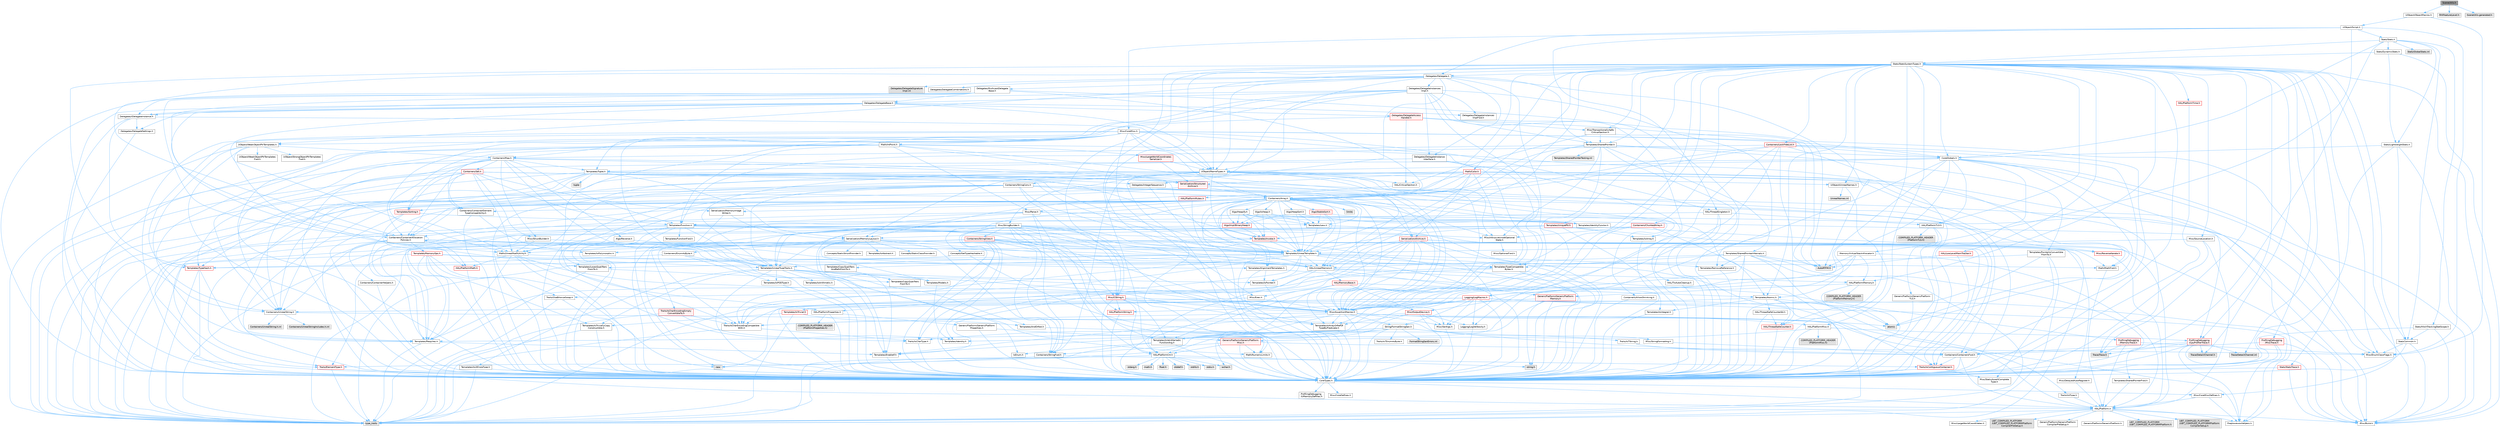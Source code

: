 digraph "SceneUtils.h"
{
 // INTERACTIVE_SVG=YES
 // LATEX_PDF_SIZE
  bgcolor="transparent";
  edge [fontname=Helvetica,fontsize=10,labelfontname=Helvetica,labelfontsize=10];
  node [fontname=Helvetica,fontsize=10,shape=box,height=0.2,width=0.4];
  Node1 [id="Node000001",label="SceneUtils.h",height=0.2,width=0.4,color="gray40", fillcolor="grey60", style="filled", fontcolor="black",tooltip=" "];
  Node1 -> Node2 [id="edge1_Node000001_Node000002",color="steelblue1",style="solid",tooltip=" "];
  Node2 [id="Node000002",label="UObject/ObjectMacros.h",height=0.2,width=0.4,color="grey40", fillcolor="white", style="filled",URL="$d8/d8d/ObjectMacros_8h.html",tooltip=" "];
  Node2 -> Node3 [id="edge2_Node000002_Node000003",color="steelblue1",style="solid",tooltip=" "];
  Node3 [id="Node000003",label="Misc/EnumClassFlags.h",height=0.2,width=0.4,color="grey40", fillcolor="white", style="filled",URL="$d8/de7/EnumClassFlags_8h.html",tooltip=" "];
  Node2 -> Node4 [id="edge3_Node000002_Node000004",color="steelblue1",style="solid",tooltip=" "];
  Node4 [id="Node000004",label="UObject/Script.h",height=0.2,width=0.4,color="grey40", fillcolor="white", style="filled",URL="$de/dc6/Script_8h.html",tooltip=" "];
  Node4 -> Node5 [id="edge4_Node000004_Node000005",color="steelblue1",style="solid",tooltip=" "];
  Node5 [id="Node000005",label="Delegates/Delegate.h",height=0.2,width=0.4,color="grey40", fillcolor="white", style="filled",URL="$d4/d80/Delegate_8h.html",tooltip=" "];
  Node5 -> Node6 [id="edge5_Node000005_Node000006",color="steelblue1",style="solid",tooltip=" "];
  Node6 [id="Node000006",label="CoreTypes.h",height=0.2,width=0.4,color="grey40", fillcolor="white", style="filled",URL="$dc/dec/CoreTypes_8h.html",tooltip=" "];
  Node6 -> Node7 [id="edge6_Node000006_Node000007",color="steelblue1",style="solid",tooltip=" "];
  Node7 [id="Node000007",label="HAL/Platform.h",height=0.2,width=0.4,color="grey40", fillcolor="white", style="filled",URL="$d9/dd0/Platform_8h.html",tooltip=" "];
  Node7 -> Node8 [id="edge7_Node000007_Node000008",color="steelblue1",style="solid",tooltip=" "];
  Node8 [id="Node000008",label="Misc/Build.h",height=0.2,width=0.4,color="grey40", fillcolor="white", style="filled",URL="$d3/dbb/Build_8h.html",tooltip=" "];
  Node7 -> Node9 [id="edge8_Node000007_Node000009",color="steelblue1",style="solid",tooltip=" "];
  Node9 [id="Node000009",label="Misc/LargeWorldCoordinates.h",height=0.2,width=0.4,color="grey40", fillcolor="white", style="filled",URL="$d2/dcb/LargeWorldCoordinates_8h.html",tooltip=" "];
  Node7 -> Node10 [id="edge9_Node000007_Node000010",color="steelblue1",style="solid",tooltip=" "];
  Node10 [id="Node000010",label="type_traits",height=0.2,width=0.4,color="grey60", fillcolor="#E0E0E0", style="filled",tooltip=" "];
  Node7 -> Node11 [id="edge10_Node000007_Node000011",color="steelblue1",style="solid",tooltip=" "];
  Node11 [id="Node000011",label="PreprocessorHelpers.h",height=0.2,width=0.4,color="grey40", fillcolor="white", style="filled",URL="$db/ddb/PreprocessorHelpers_8h.html",tooltip=" "];
  Node7 -> Node12 [id="edge11_Node000007_Node000012",color="steelblue1",style="solid",tooltip=" "];
  Node12 [id="Node000012",label="UBT_COMPILED_PLATFORM\l/UBT_COMPILED_PLATFORMPlatform\lCompilerPreSetup.h",height=0.2,width=0.4,color="grey60", fillcolor="#E0E0E0", style="filled",tooltip=" "];
  Node7 -> Node13 [id="edge12_Node000007_Node000013",color="steelblue1",style="solid",tooltip=" "];
  Node13 [id="Node000013",label="GenericPlatform/GenericPlatform\lCompilerPreSetup.h",height=0.2,width=0.4,color="grey40", fillcolor="white", style="filled",URL="$d9/dc8/GenericPlatformCompilerPreSetup_8h.html",tooltip=" "];
  Node7 -> Node14 [id="edge13_Node000007_Node000014",color="steelblue1",style="solid",tooltip=" "];
  Node14 [id="Node000014",label="GenericPlatform/GenericPlatform.h",height=0.2,width=0.4,color="grey40", fillcolor="white", style="filled",URL="$d6/d84/GenericPlatform_8h.html",tooltip=" "];
  Node7 -> Node15 [id="edge14_Node000007_Node000015",color="steelblue1",style="solid",tooltip=" "];
  Node15 [id="Node000015",label="UBT_COMPILED_PLATFORM\l/UBT_COMPILED_PLATFORMPlatform.h",height=0.2,width=0.4,color="grey60", fillcolor="#E0E0E0", style="filled",tooltip=" "];
  Node7 -> Node16 [id="edge15_Node000007_Node000016",color="steelblue1",style="solid",tooltip=" "];
  Node16 [id="Node000016",label="UBT_COMPILED_PLATFORM\l/UBT_COMPILED_PLATFORMPlatform\lCompilerSetup.h",height=0.2,width=0.4,color="grey60", fillcolor="#E0E0E0", style="filled",tooltip=" "];
  Node6 -> Node17 [id="edge16_Node000006_Node000017",color="steelblue1",style="solid",tooltip=" "];
  Node17 [id="Node000017",label="ProfilingDebugging\l/UMemoryDefines.h",height=0.2,width=0.4,color="grey40", fillcolor="white", style="filled",URL="$d2/da2/UMemoryDefines_8h.html",tooltip=" "];
  Node6 -> Node18 [id="edge17_Node000006_Node000018",color="steelblue1",style="solid",tooltip=" "];
  Node18 [id="Node000018",label="Misc/CoreMiscDefines.h",height=0.2,width=0.4,color="grey40", fillcolor="white", style="filled",URL="$da/d38/CoreMiscDefines_8h.html",tooltip=" "];
  Node18 -> Node7 [id="edge18_Node000018_Node000007",color="steelblue1",style="solid",tooltip=" "];
  Node18 -> Node11 [id="edge19_Node000018_Node000011",color="steelblue1",style="solid",tooltip=" "];
  Node6 -> Node19 [id="edge20_Node000006_Node000019",color="steelblue1",style="solid",tooltip=" "];
  Node19 [id="Node000019",label="Misc/CoreDefines.h",height=0.2,width=0.4,color="grey40", fillcolor="white", style="filled",URL="$d3/dd2/CoreDefines_8h.html",tooltip=" "];
  Node5 -> Node20 [id="edge21_Node000005_Node000020",color="steelblue1",style="solid",tooltip=" "];
  Node20 [id="Node000020",label="Misc/AssertionMacros.h",height=0.2,width=0.4,color="grey40", fillcolor="white", style="filled",URL="$d0/dfa/AssertionMacros_8h.html",tooltip=" "];
  Node20 -> Node6 [id="edge22_Node000020_Node000006",color="steelblue1",style="solid",tooltip=" "];
  Node20 -> Node7 [id="edge23_Node000020_Node000007",color="steelblue1",style="solid",tooltip=" "];
  Node20 -> Node21 [id="edge24_Node000020_Node000021",color="steelblue1",style="solid",tooltip=" "];
  Node21 [id="Node000021",label="HAL/PlatformMisc.h",height=0.2,width=0.4,color="grey40", fillcolor="white", style="filled",URL="$d0/df5/PlatformMisc_8h.html",tooltip=" "];
  Node21 -> Node6 [id="edge25_Node000021_Node000006",color="steelblue1",style="solid",tooltip=" "];
  Node21 -> Node22 [id="edge26_Node000021_Node000022",color="steelblue1",style="solid",tooltip=" "];
  Node22 [id="Node000022",label="GenericPlatform/GenericPlatform\lMisc.h",height=0.2,width=0.4,color="red", fillcolor="#FFF0F0", style="filled",URL="$db/d9a/GenericPlatformMisc_8h.html",tooltip=" "];
  Node22 -> Node23 [id="edge27_Node000022_Node000023",color="steelblue1",style="solid",tooltip=" "];
  Node23 [id="Node000023",label="Containers/StringFwd.h",height=0.2,width=0.4,color="grey40", fillcolor="white", style="filled",URL="$df/d37/StringFwd_8h.html",tooltip=" "];
  Node23 -> Node6 [id="edge28_Node000023_Node000006",color="steelblue1",style="solid",tooltip=" "];
  Node23 -> Node24 [id="edge29_Node000023_Node000024",color="steelblue1",style="solid",tooltip=" "];
  Node24 [id="Node000024",label="Traits/ElementType.h",height=0.2,width=0.4,color="red", fillcolor="#FFF0F0", style="filled",URL="$d5/d4f/ElementType_8h.html",tooltip=" "];
  Node24 -> Node7 [id="edge30_Node000024_Node000007",color="steelblue1",style="solid",tooltip=" "];
  Node24 -> Node10 [id="edge31_Node000024_Node000010",color="steelblue1",style="solid",tooltip=" "];
  Node23 -> Node26 [id="edge32_Node000023_Node000026",color="steelblue1",style="solid",tooltip=" "];
  Node26 [id="Node000026",label="Traits/IsContiguousContainer.h",height=0.2,width=0.4,color="red", fillcolor="#FFF0F0", style="filled",URL="$d5/d3c/IsContiguousContainer_8h.html",tooltip=" "];
  Node26 -> Node6 [id="edge33_Node000026_Node000006",color="steelblue1",style="solid",tooltip=" "];
  Node26 -> Node27 [id="edge34_Node000026_Node000027",color="steelblue1",style="solid",tooltip=" "];
  Node27 [id="Node000027",label="Misc/StaticAssertComplete\lType.h",height=0.2,width=0.4,color="grey40", fillcolor="white", style="filled",URL="$d5/d4e/StaticAssertCompleteType_8h.html",tooltip=" "];
  Node22 -> Node6 [id="edge35_Node000022_Node000006",color="steelblue1",style="solid",tooltip=" "];
  Node22 -> Node33 [id="edge36_Node000022_Node000033",color="steelblue1",style="solid",tooltip=" "];
  Node33 [id="Node000033",label="HAL/PlatformCrt.h",height=0.2,width=0.4,color="grey40", fillcolor="white", style="filled",URL="$d8/d75/PlatformCrt_8h.html",tooltip=" "];
  Node33 -> Node34 [id="edge37_Node000033_Node000034",color="steelblue1",style="solid",tooltip=" "];
  Node34 [id="Node000034",label="new",height=0.2,width=0.4,color="grey60", fillcolor="#E0E0E0", style="filled",tooltip=" "];
  Node33 -> Node35 [id="edge38_Node000033_Node000035",color="steelblue1",style="solid",tooltip=" "];
  Node35 [id="Node000035",label="wchar.h",height=0.2,width=0.4,color="grey60", fillcolor="#E0E0E0", style="filled",tooltip=" "];
  Node33 -> Node36 [id="edge39_Node000033_Node000036",color="steelblue1",style="solid",tooltip=" "];
  Node36 [id="Node000036",label="stddef.h",height=0.2,width=0.4,color="grey60", fillcolor="#E0E0E0", style="filled",tooltip=" "];
  Node33 -> Node37 [id="edge40_Node000033_Node000037",color="steelblue1",style="solid",tooltip=" "];
  Node37 [id="Node000037",label="stdlib.h",height=0.2,width=0.4,color="grey60", fillcolor="#E0E0E0", style="filled",tooltip=" "];
  Node33 -> Node38 [id="edge41_Node000033_Node000038",color="steelblue1",style="solid",tooltip=" "];
  Node38 [id="Node000038",label="stdio.h",height=0.2,width=0.4,color="grey60", fillcolor="#E0E0E0", style="filled",tooltip=" "];
  Node33 -> Node39 [id="edge42_Node000033_Node000039",color="steelblue1",style="solid",tooltip=" "];
  Node39 [id="Node000039",label="stdarg.h",height=0.2,width=0.4,color="grey60", fillcolor="#E0E0E0", style="filled",tooltip=" "];
  Node33 -> Node40 [id="edge43_Node000033_Node000040",color="steelblue1",style="solid",tooltip=" "];
  Node40 [id="Node000040",label="math.h",height=0.2,width=0.4,color="grey60", fillcolor="#E0E0E0", style="filled",tooltip=" "];
  Node33 -> Node41 [id="edge44_Node000033_Node000041",color="steelblue1",style="solid",tooltip=" "];
  Node41 [id="Node000041",label="float.h",height=0.2,width=0.4,color="grey60", fillcolor="#E0E0E0", style="filled",tooltip=" "];
  Node33 -> Node42 [id="edge45_Node000033_Node000042",color="steelblue1",style="solid",tooltip=" "];
  Node42 [id="Node000042",label="string.h",height=0.2,width=0.4,color="grey60", fillcolor="#E0E0E0", style="filled",tooltip=" "];
  Node22 -> Node43 [id="edge46_Node000022_Node000043",color="steelblue1",style="solid",tooltip=" "];
  Node43 [id="Node000043",label="Math/NumericLimits.h",height=0.2,width=0.4,color="grey40", fillcolor="white", style="filled",URL="$df/d1b/NumericLimits_8h.html",tooltip=" "];
  Node43 -> Node6 [id="edge47_Node000043_Node000006",color="steelblue1",style="solid",tooltip=" "];
  Node22 -> Node3 [id="edge48_Node000022_Node000003",color="steelblue1",style="solid",tooltip=" "];
  Node21 -> Node47 [id="edge49_Node000021_Node000047",color="steelblue1",style="solid",tooltip=" "];
  Node47 [id="Node000047",label="COMPILED_PLATFORM_HEADER\l(PlatformMisc.h)",height=0.2,width=0.4,color="grey60", fillcolor="#E0E0E0", style="filled",tooltip=" "];
  Node21 -> Node48 [id="edge50_Node000021_Node000048",color="steelblue1",style="solid",tooltip=" "];
  Node48 [id="Node000048",label="ProfilingDebugging\l/CpuProfilerTrace.h",height=0.2,width=0.4,color="red", fillcolor="#FFF0F0", style="filled",URL="$da/dcb/CpuProfilerTrace_8h.html",tooltip=" "];
  Node48 -> Node6 [id="edge51_Node000048_Node000006",color="steelblue1",style="solid",tooltip=" "];
  Node48 -> Node29 [id="edge52_Node000048_Node000029",color="steelblue1",style="solid",tooltip=" "];
  Node29 [id="Node000029",label="Containers/ContainersFwd.h",height=0.2,width=0.4,color="grey40", fillcolor="white", style="filled",URL="$d4/d0a/ContainersFwd_8h.html",tooltip=" "];
  Node29 -> Node7 [id="edge53_Node000029_Node000007",color="steelblue1",style="solid",tooltip=" "];
  Node29 -> Node6 [id="edge54_Node000029_Node000006",color="steelblue1",style="solid",tooltip=" "];
  Node29 -> Node26 [id="edge55_Node000029_Node000026",color="steelblue1",style="solid",tooltip=" "];
  Node48 -> Node11 [id="edge56_Node000048_Node000011",color="steelblue1",style="solid",tooltip=" "];
  Node48 -> Node8 [id="edge57_Node000048_Node000008",color="steelblue1",style="solid",tooltip=" "];
  Node48 -> Node53 [id="edge58_Node000048_Node000053",color="steelblue1",style="solid",tooltip=" "];
  Node53 [id="Node000053",label="Trace/Detail/Channel.h",height=0.2,width=0.4,color="grey60", fillcolor="#E0E0E0", style="filled",tooltip=" "];
  Node48 -> Node54 [id="edge59_Node000048_Node000054",color="steelblue1",style="solid",tooltip=" "];
  Node54 [id="Node000054",label="Trace/Detail/Channel.inl",height=0.2,width=0.4,color="grey60", fillcolor="#E0E0E0", style="filled",tooltip=" "];
  Node48 -> Node55 [id="edge60_Node000048_Node000055",color="steelblue1",style="solid",tooltip=" "];
  Node55 [id="Node000055",label="Trace/Trace.h",height=0.2,width=0.4,color="grey60", fillcolor="#E0E0E0", style="filled",tooltip=" "];
  Node20 -> Node11 [id="edge61_Node000020_Node000011",color="steelblue1",style="solid",tooltip=" "];
  Node20 -> Node56 [id="edge62_Node000020_Node000056",color="steelblue1",style="solid",tooltip=" "];
  Node56 [id="Node000056",label="Templates/EnableIf.h",height=0.2,width=0.4,color="grey40", fillcolor="white", style="filled",URL="$d7/d60/EnableIf_8h.html",tooltip=" "];
  Node56 -> Node6 [id="edge63_Node000056_Node000006",color="steelblue1",style="solid",tooltip=" "];
  Node20 -> Node57 [id="edge64_Node000020_Node000057",color="steelblue1",style="solid",tooltip=" "];
  Node57 [id="Node000057",label="Templates/IsArrayOrRefOf\lTypeByPredicate.h",height=0.2,width=0.4,color="grey40", fillcolor="white", style="filled",URL="$d6/da1/IsArrayOrRefOfTypeByPredicate_8h.html",tooltip=" "];
  Node57 -> Node6 [id="edge65_Node000057_Node000006",color="steelblue1",style="solid",tooltip=" "];
  Node20 -> Node58 [id="edge66_Node000020_Node000058",color="steelblue1",style="solid",tooltip=" "];
  Node58 [id="Node000058",label="Templates/IsValidVariadic\lFunctionArg.h",height=0.2,width=0.4,color="grey40", fillcolor="white", style="filled",URL="$d0/dc8/IsValidVariadicFunctionArg_8h.html",tooltip=" "];
  Node58 -> Node6 [id="edge67_Node000058_Node000006",color="steelblue1",style="solid",tooltip=" "];
  Node58 -> Node59 [id="edge68_Node000058_Node000059",color="steelblue1",style="solid",tooltip=" "];
  Node59 [id="Node000059",label="IsEnum.h",height=0.2,width=0.4,color="grey40", fillcolor="white", style="filled",URL="$d4/de5/IsEnum_8h.html",tooltip=" "];
  Node58 -> Node10 [id="edge69_Node000058_Node000010",color="steelblue1",style="solid",tooltip=" "];
  Node20 -> Node60 [id="edge70_Node000020_Node000060",color="steelblue1",style="solid",tooltip=" "];
  Node60 [id="Node000060",label="Traits/IsCharEncodingCompatible\lWith.h",height=0.2,width=0.4,color="grey40", fillcolor="white", style="filled",URL="$df/dd1/IsCharEncodingCompatibleWith_8h.html",tooltip=" "];
  Node60 -> Node10 [id="edge71_Node000060_Node000010",color="steelblue1",style="solid",tooltip=" "];
  Node60 -> Node61 [id="edge72_Node000060_Node000061",color="steelblue1",style="solid",tooltip=" "];
  Node61 [id="Node000061",label="Traits/IsCharType.h",height=0.2,width=0.4,color="grey40", fillcolor="white", style="filled",URL="$db/d51/IsCharType_8h.html",tooltip=" "];
  Node61 -> Node6 [id="edge73_Node000061_Node000006",color="steelblue1",style="solid",tooltip=" "];
  Node20 -> Node62 [id="edge74_Node000020_Node000062",color="steelblue1",style="solid",tooltip=" "];
  Node62 [id="Node000062",label="Misc/VarArgs.h",height=0.2,width=0.4,color="grey40", fillcolor="white", style="filled",URL="$d5/d6f/VarArgs_8h.html",tooltip=" "];
  Node62 -> Node6 [id="edge75_Node000062_Node000006",color="steelblue1",style="solid",tooltip=" "];
  Node20 -> Node63 [id="edge76_Node000020_Node000063",color="steelblue1",style="solid",tooltip=" "];
  Node63 [id="Node000063",label="String/FormatStringSan.h",height=0.2,width=0.4,color="grey40", fillcolor="white", style="filled",URL="$d3/d8b/FormatStringSan_8h.html",tooltip=" "];
  Node63 -> Node10 [id="edge77_Node000063_Node000010",color="steelblue1",style="solid",tooltip=" "];
  Node63 -> Node6 [id="edge78_Node000063_Node000006",color="steelblue1",style="solid",tooltip=" "];
  Node63 -> Node64 [id="edge79_Node000063_Node000064",color="steelblue1",style="solid",tooltip=" "];
  Node64 [id="Node000064",label="Templates/Requires.h",height=0.2,width=0.4,color="grey40", fillcolor="white", style="filled",URL="$dc/d96/Requires_8h.html",tooltip=" "];
  Node64 -> Node56 [id="edge80_Node000064_Node000056",color="steelblue1",style="solid",tooltip=" "];
  Node64 -> Node10 [id="edge81_Node000064_Node000010",color="steelblue1",style="solid",tooltip=" "];
  Node63 -> Node65 [id="edge82_Node000063_Node000065",color="steelblue1",style="solid",tooltip=" "];
  Node65 [id="Node000065",label="Templates/Identity.h",height=0.2,width=0.4,color="grey40", fillcolor="white", style="filled",URL="$d0/dd5/Identity_8h.html",tooltip=" "];
  Node63 -> Node58 [id="edge83_Node000063_Node000058",color="steelblue1",style="solid",tooltip=" "];
  Node63 -> Node61 [id="edge84_Node000063_Node000061",color="steelblue1",style="solid",tooltip=" "];
  Node63 -> Node66 [id="edge85_Node000063_Node000066",color="steelblue1",style="solid",tooltip=" "];
  Node66 [id="Node000066",label="Traits/IsTEnumAsByte.h",height=0.2,width=0.4,color="grey40", fillcolor="white", style="filled",URL="$d1/de6/IsTEnumAsByte_8h.html",tooltip=" "];
  Node63 -> Node67 [id="edge86_Node000063_Node000067",color="steelblue1",style="solid",tooltip=" "];
  Node67 [id="Node000067",label="Traits/IsTString.h",height=0.2,width=0.4,color="grey40", fillcolor="white", style="filled",URL="$d0/df8/IsTString_8h.html",tooltip=" "];
  Node67 -> Node29 [id="edge87_Node000067_Node000029",color="steelblue1",style="solid",tooltip=" "];
  Node63 -> Node29 [id="edge88_Node000063_Node000029",color="steelblue1",style="solid",tooltip=" "];
  Node63 -> Node68 [id="edge89_Node000063_Node000068",color="steelblue1",style="solid",tooltip=" "];
  Node68 [id="Node000068",label="FormatStringSanErrors.inl",height=0.2,width=0.4,color="grey60", fillcolor="#E0E0E0", style="filled",tooltip=" "];
  Node20 -> Node69 [id="edge90_Node000020_Node000069",color="steelblue1",style="solid",tooltip=" "];
  Node69 [id="Node000069",label="atomic",height=0.2,width=0.4,color="grey60", fillcolor="#E0E0E0", style="filled",tooltip=" "];
  Node5 -> Node70 [id="edge91_Node000005_Node000070",color="steelblue1",style="solid",tooltip=" "];
  Node70 [id="Node000070",label="UObject/NameTypes.h",height=0.2,width=0.4,color="grey40", fillcolor="white", style="filled",URL="$d6/d35/NameTypes_8h.html",tooltip=" "];
  Node70 -> Node6 [id="edge92_Node000070_Node000006",color="steelblue1",style="solid",tooltip=" "];
  Node70 -> Node20 [id="edge93_Node000070_Node000020",color="steelblue1",style="solid",tooltip=" "];
  Node70 -> Node71 [id="edge94_Node000070_Node000071",color="steelblue1",style="solid",tooltip=" "];
  Node71 [id="Node000071",label="HAL/UnrealMemory.h",height=0.2,width=0.4,color="grey40", fillcolor="white", style="filled",URL="$d9/d96/UnrealMemory_8h.html",tooltip=" "];
  Node71 -> Node6 [id="edge95_Node000071_Node000006",color="steelblue1",style="solid",tooltip=" "];
  Node71 -> Node72 [id="edge96_Node000071_Node000072",color="steelblue1",style="solid",tooltip=" "];
  Node72 [id="Node000072",label="GenericPlatform/GenericPlatform\lMemory.h",height=0.2,width=0.4,color="red", fillcolor="#FFF0F0", style="filled",URL="$dd/d22/GenericPlatformMemory_8h.html",tooltip=" "];
  Node72 -> Node6 [id="edge97_Node000072_Node000006",color="steelblue1",style="solid",tooltip=" "];
  Node72 -> Node73 [id="edge98_Node000072_Node000073",color="steelblue1",style="solid",tooltip=" "];
  Node73 [id="Node000073",label="HAL/PlatformString.h",height=0.2,width=0.4,color="red", fillcolor="#FFF0F0", style="filled",URL="$db/db5/PlatformString_8h.html",tooltip=" "];
  Node73 -> Node6 [id="edge99_Node000073_Node000006",color="steelblue1",style="solid",tooltip=" "];
  Node72 -> Node42 [id="edge100_Node000072_Node000042",color="steelblue1",style="solid",tooltip=" "];
  Node72 -> Node35 [id="edge101_Node000072_Node000035",color="steelblue1",style="solid",tooltip=" "];
  Node71 -> Node75 [id="edge102_Node000071_Node000075",color="steelblue1",style="solid",tooltip=" "];
  Node75 [id="Node000075",label="HAL/MemoryBase.h",height=0.2,width=0.4,color="red", fillcolor="#FFF0F0", style="filled",URL="$d6/d9f/MemoryBase_8h.html",tooltip=" "];
  Node75 -> Node6 [id="edge103_Node000075_Node000006",color="steelblue1",style="solid",tooltip=" "];
  Node75 -> Node33 [id="edge104_Node000075_Node000033",color="steelblue1",style="solid",tooltip=" "];
  Node75 -> Node76 [id="edge105_Node000075_Node000076",color="steelblue1",style="solid",tooltip=" "];
  Node76 [id="Node000076",label="Misc/Exec.h",height=0.2,width=0.4,color="grey40", fillcolor="white", style="filled",URL="$de/ddb/Exec_8h.html",tooltip=" "];
  Node76 -> Node6 [id="edge106_Node000076_Node000006",color="steelblue1",style="solid",tooltip=" "];
  Node76 -> Node20 [id="edge107_Node000076_Node000020",color="steelblue1",style="solid",tooltip=" "];
  Node75 -> Node77 [id="edge108_Node000075_Node000077",color="steelblue1",style="solid",tooltip=" "];
  Node77 [id="Node000077",label="Misc/OutputDevice.h",height=0.2,width=0.4,color="red", fillcolor="#FFF0F0", style="filled",URL="$d7/d32/OutputDevice_8h.html",tooltip=" "];
  Node77 -> Node6 [id="edge109_Node000077_Node000006",color="steelblue1",style="solid",tooltip=" "];
  Node77 -> Node78 [id="edge110_Node000077_Node000078",color="steelblue1",style="solid",tooltip=" "];
  Node78 [id="Node000078",label="Logging/LogVerbosity.h",height=0.2,width=0.4,color="grey40", fillcolor="white", style="filled",URL="$d2/d8f/LogVerbosity_8h.html",tooltip=" "];
  Node78 -> Node6 [id="edge111_Node000078_Node000006",color="steelblue1",style="solid",tooltip=" "];
  Node77 -> Node62 [id="edge112_Node000077_Node000062",color="steelblue1",style="solid",tooltip=" "];
  Node77 -> Node57 [id="edge113_Node000077_Node000057",color="steelblue1",style="solid",tooltip=" "];
  Node77 -> Node58 [id="edge114_Node000077_Node000058",color="steelblue1",style="solid",tooltip=" "];
  Node77 -> Node60 [id="edge115_Node000077_Node000060",color="steelblue1",style="solid",tooltip=" "];
  Node75 -> Node79 [id="edge116_Node000075_Node000079",color="steelblue1",style="solid",tooltip=" "];
  Node79 [id="Node000079",label="Templates/Atomic.h",height=0.2,width=0.4,color="grey40", fillcolor="white", style="filled",URL="$d3/d91/Atomic_8h.html",tooltip=" "];
  Node79 -> Node80 [id="edge117_Node000079_Node000080",color="steelblue1",style="solid",tooltip=" "];
  Node80 [id="Node000080",label="HAL/ThreadSafeCounter.h",height=0.2,width=0.4,color="red", fillcolor="#FFF0F0", style="filled",URL="$dc/dc9/ThreadSafeCounter_8h.html",tooltip=" "];
  Node80 -> Node6 [id="edge118_Node000080_Node000006",color="steelblue1",style="solid",tooltip=" "];
  Node79 -> Node81 [id="edge119_Node000079_Node000081",color="steelblue1",style="solid",tooltip=" "];
  Node81 [id="Node000081",label="HAL/ThreadSafeCounter64.h",height=0.2,width=0.4,color="grey40", fillcolor="white", style="filled",URL="$d0/d12/ThreadSafeCounter64_8h.html",tooltip=" "];
  Node81 -> Node6 [id="edge120_Node000081_Node000006",color="steelblue1",style="solid",tooltip=" "];
  Node81 -> Node80 [id="edge121_Node000081_Node000080",color="steelblue1",style="solid",tooltip=" "];
  Node79 -> Node82 [id="edge122_Node000079_Node000082",color="steelblue1",style="solid",tooltip=" "];
  Node82 [id="Node000082",label="Templates/IsIntegral.h",height=0.2,width=0.4,color="grey40", fillcolor="white", style="filled",URL="$da/d64/IsIntegral_8h.html",tooltip=" "];
  Node82 -> Node6 [id="edge123_Node000082_Node000006",color="steelblue1",style="solid",tooltip=" "];
  Node79 -> Node83 [id="edge124_Node000079_Node000083",color="steelblue1",style="solid",tooltip=" "];
  Node83 [id="Node000083",label="Templates/IsTrivial.h",height=0.2,width=0.4,color="red", fillcolor="#FFF0F0", style="filled",URL="$da/d4c/IsTrivial_8h.html",tooltip=" "];
  Node83 -> Node84 [id="edge125_Node000083_Node000084",color="steelblue1",style="solid",tooltip=" "];
  Node84 [id="Node000084",label="Templates/AndOrNot.h",height=0.2,width=0.4,color="grey40", fillcolor="white", style="filled",URL="$db/d0a/AndOrNot_8h.html",tooltip=" "];
  Node84 -> Node6 [id="edge126_Node000084_Node000006",color="steelblue1",style="solid",tooltip=" "];
  Node83 -> Node85 [id="edge127_Node000083_Node000085",color="steelblue1",style="solid",tooltip=" "];
  Node85 [id="Node000085",label="Templates/IsTriviallyCopy\lConstructible.h",height=0.2,width=0.4,color="grey40", fillcolor="white", style="filled",URL="$d3/d78/IsTriviallyCopyConstructible_8h.html",tooltip=" "];
  Node85 -> Node6 [id="edge128_Node000085_Node000006",color="steelblue1",style="solid",tooltip=" "];
  Node85 -> Node10 [id="edge129_Node000085_Node000010",color="steelblue1",style="solid",tooltip=" "];
  Node83 -> Node10 [id="edge130_Node000083_Node000010",color="steelblue1",style="solid",tooltip=" "];
  Node79 -> Node87 [id="edge131_Node000079_Node000087",color="steelblue1",style="solid",tooltip=" "];
  Node87 [id="Node000087",label="Traits/IntType.h",height=0.2,width=0.4,color="grey40", fillcolor="white", style="filled",URL="$d7/deb/IntType_8h.html",tooltip=" "];
  Node87 -> Node7 [id="edge132_Node000087_Node000007",color="steelblue1",style="solid",tooltip=" "];
  Node79 -> Node69 [id="edge133_Node000079_Node000069",color="steelblue1",style="solid",tooltip=" "];
  Node71 -> Node88 [id="edge134_Node000071_Node000088",color="steelblue1",style="solid",tooltip=" "];
  Node88 [id="Node000088",label="HAL/PlatformMemory.h",height=0.2,width=0.4,color="grey40", fillcolor="white", style="filled",URL="$de/d68/PlatformMemory_8h.html",tooltip=" "];
  Node88 -> Node6 [id="edge135_Node000088_Node000006",color="steelblue1",style="solid",tooltip=" "];
  Node88 -> Node72 [id="edge136_Node000088_Node000072",color="steelblue1",style="solid",tooltip=" "];
  Node88 -> Node89 [id="edge137_Node000088_Node000089",color="steelblue1",style="solid",tooltip=" "];
  Node89 [id="Node000089",label="COMPILED_PLATFORM_HEADER\l(PlatformMemory.h)",height=0.2,width=0.4,color="grey60", fillcolor="#E0E0E0", style="filled",tooltip=" "];
  Node71 -> Node90 [id="edge138_Node000071_Node000090",color="steelblue1",style="solid",tooltip=" "];
  Node90 [id="Node000090",label="ProfilingDebugging\l/MemoryTrace.h",height=0.2,width=0.4,color="red", fillcolor="#FFF0F0", style="filled",URL="$da/dd7/MemoryTrace_8h.html",tooltip=" "];
  Node90 -> Node7 [id="edge139_Node000090_Node000007",color="steelblue1",style="solid",tooltip=" "];
  Node90 -> Node3 [id="edge140_Node000090_Node000003",color="steelblue1",style="solid",tooltip=" "];
  Node90 -> Node55 [id="edge141_Node000090_Node000055",color="steelblue1",style="solid",tooltip=" "];
  Node71 -> Node91 [id="edge142_Node000071_Node000091",color="steelblue1",style="solid",tooltip=" "];
  Node91 [id="Node000091",label="Templates/IsPointer.h",height=0.2,width=0.4,color="grey40", fillcolor="white", style="filled",URL="$d7/d05/IsPointer_8h.html",tooltip=" "];
  Node91 -> Node6 [id="edge143_Node000091_Node000006",color="steelblue1",style="solid",tooltip=" "];
  Node70 -> Node92 [id="edge144_Node000070_Node000092",color="steelblue1",style="solid",tooltip=" "];
  Node92 [id="Node000092",label="Templates/UnrealTypeTraits.h",height=0.2,width=0.4,color="grey40", fillcolor="white", style="filled",URL="$d2/d2d/UnrealTypeTraits_8h.html",tooltip=" "];
  Node92 -> Node6 [id="edge145_Node000092_Node000006",color="steelblue1",style="solid",tooltip=" "];
  Node92 -> Node91 [id="edge146_Node000092_Node000091",color="steelblue1",style="solid",tooltip=" "];
  Node92 -> Node20 [id="edge147_Node000092_Node000020",color="steelblue1",style="solid",tooltip=" "];
  Node92 -> Node84 [id="edge148_Node000092_Node000084",color="steelblue1",style="solid",tooltip=" "];
  Node92 -> Node56 [id="edge149_Node000092_Node000056",color="steelblue1",style="solid",tooltip=" "];
  Node92 -> Node93 [id="edge150_Node000092_Node000093",color="steelblue1",style="solid",tooltip=" "];
  Node93 [id="Node000093",label="Templates/IsArithmetic.h",height=0.2,width=0.4,color="grey40", fillcolor="white", style="filled",URL="$d2/d5d/IsArithmetic_8h.html",tooltip=" "];
  Node93 -> Node6 [id="edge151_Node000093_Node000006",color="steelblue1",style="solid",tooltip=" "];
  Node92 -> Node59 [id="edge152_Node000092_Node000059",color="steelblue1",style="solid",tooltip=" "];
  Node92 -> Node94 [id="edge153_Node000092_Node000094",color="steelblue1",style="solid",tooltip=" "];
  Node94 [id="Node000094",label="Templates/Models.h",height=0.2,width=0.4,color="grey40", fillcolor="white", style="filled",URL="$d3/d0c/Models_8h.html",tooltip=" "];
  Node94 -> Node65 [id="edge154_Node000094_Node000065",color="steelblue1",style="solid",tooltip=" "];
  Node92 -> Node95 [id="edge155_Node000092_Node000095",color="steelblue1",style="solid",tooltip=" "];
  Node95 [id="Node000095",label="Templates/IsPODType.h",height=0.2,width=0.4,color="grey40", fillcolor="white", style="filled",URL="$d7/db1/IsPODType_8h.html",tooltip=" "];
  Node95 -> Node6 [id="edge156_Node000095_Node000006",color="steelblue1",style="solid",tooltip=" "];
  Node92 -> Node96 [id="edge157_Node000092_Node000096",color="steelblue1",style="solid",tooltip=" "];
  Node96 [id="Node000096",label="Templates/IsUECoreType.h",height=0.2,width=0.4,color="grey40", fillcolor="white", style="filled",URL="$d1/db8/IsUECoreType_8h.html",tooltip=" "];
  Node96 -> Node6 [id="edge158_Node000096_Node000006",color="steelblue1",style="solid",tooltip=" "];
  Node96 -> Node10 [id="edge159_Node000096_Node000010",color="steelblue1",style="solid",tooltip=" "];
  Node92 -> Node85 [id="edge160_Node000092_Node000085",color="steelblue1",style="solid",tooltip=" "];
  Node70 -> Node97 [id="edge161_Node000070_Node000097",color="steelblue1",style="solid",tooltip=" "];
  Node97 [id="Node000097",label="Templates/UnrealTemplate.h",height=0.2,width=0.4,color="grey40", fillcolor="white", style="filled",URL="$d4/d24/UnrealTemplate_8h.html",tooltip=" "];
  Node97 -> Node6 [id="edge162_Node000097_Node000006",color="steelblue1",style="solid",tooltip=" "];
  Node97 -> Node91 [id="edge163_Node000097_Node000091",color="steelblue1",style="solid",tooltip=" "];
  Node97 -> Node71 [id="edge164_Node000097_Node000071",color="steelblue1",style="solid",tooltip=" "];
  Node97 -> Node98 [id="edge165_Node000097_Node000098",color="steelblue1",style="solid",tooltip=" "];
  Node98 [id="Node000098",label="Templates/CopyQualifiers\lAndRefsFromTo.h",height=0.2,width=0.4,color="grey40", fillcolor="white", style="filled",URL="$d3/db3/CopyQualifiersAndRefsFromTo_8h.html",tooltip=" "];
  Node98 -> Node99 [id="edge166_Node000098_Node000099",color="steelblue1",style="solid",tooltip=" "];
  Node99 [id="Node000099",label="Templates/CopyQualifiers\lFromTo.h",height=0.2,width=0.4,color="grey40", fillcolor="white", style="filled",URL="$d5/db4/CopyQualifiersFromTo_8h.html",tooltip=" "];
  Node97 -> Node92 [id="edge167_Node000097_Node000092",color="steelblue1",style="solid",tooltip=" "];
  Node97 -> Node100 [id="edge168_Node000097_Node000100",color="steelblue1",style="solid",tooltip=" "];
  Node100 [id="Node000100",label="Templates/RemoveReference.h",height=0.2,width=0.4,color="grey40", fillcolor="white", style="filled",URL="$da/dbe/RemoveReference_8h.html",tooltip=" "];
  Node100 -> Node6 [id="edge169_Node000100_Node000006",color="steelblue1",style="solid",tooltip=" "];
  Node97 -> Node64 [id="edge170_Node000097_Node000064",color="steelblue1",style="solid",tooltip=" "];
  Node97 -> Node101 [id="edge171_Node000097_Node000101",color="steelblue1",style="solid",tooltip=" "];
  Node101 [id="Node000101",label="Templates/TypeCompatible\lBytes.h",height=0.2,width=0.4,color="grey40", fillcolor="white", style="filled",URL="$df/d0a/TypeCompatibleBytes_8h.html",tooltip=" "];
  Node101 -> Node6 [id="edge172_Node000101_Node000006",color="steelblue1",style="solid",tooltip=" "];
  Node101 -> Node42 [id="edge173_Node000101_Node000042",color="steelblue1",style="solid",tooltip=" "];
  Node101 -> Node34 [id="edge174_Node000101_Node000034",color="steelblue1",style="solid",tooltip=" "];
  Node101 -> Node10 [id="edge175_Node000101_Node000010",color="steelblue1",style="solid",tooltip=" "];
  Node97 -> Node65 [id="edge176_Node000097_Node000065",color="steelblue1",style="solid",tooltip=" "];
  Node97 -> Node26 [id="edge177_Node000097_Node000026",color="steelblue1",style="solid",tooltip=" "];
  Node97 -> Node102 [id="edge178_Node000097_Node000102",color="steelblue1",style="solid",tooltip=" "];
  Node102 [id="Node000102",label="Traits/UseBitwiseSwap.h",height=0.2,width=0.4,color="grey40", fillcolor="white", style="filled",URL="$db/df3/UseBitwiseSwap_8h.html",tooltip=" "];
  Node102 -> Node6 [id="edge179_Node000102_Node000006",color="steelblue1",style="solid",tooltip=" "];
  Node102 -> Node10 [id="edge180_Node000102_Node000010",color="steelblue1",style="solid",tooltip=" "];
  Node97 -> Node10 [id="edge181_Node000097_Node000010",color="steelblue1",style="solid",tooltip=" "];
  Node70 -> Node103 [id="edge182_Node000070_Node000103",color="steelblue1",style="solid",tooltip=" "];
  Node103 [id="Node000103",label="Containers/UnrealString.h",height=0.2,width=0.4,color="grey40", fillcolor="white", style="filled",URL="$d5/dba/UnrealString_8h.html",tooltip=" "];
  Node103 -> Node104 [id="edge183_Node000103_Node000104",color="steelblue1",style="solid",tooltip=" "];
  Node104 [id="Node000104",label="Containers/UnrealStringIncludes.h.inl",height=0.2,width=0.4,color="grey60", fillcolor="#E0E0E0", style="filled",tooltip=" "];
  Node103 -> Node105 [id="edge184_Node000103_Node000105",color="steelblue1",style="solid",tooltip=" "];
  Node105 [id="Node000105",label="Containers/UnrealString.h.inl",height=0.2,width=0.4,color="grey60", fillcolor="#E0E0E0", style="filled",tooltip=" "];
  Node103 -> Node106 [id="edge185_Node000103_Node000106",color="steelblue1",style="solid",tooltip=" "];
  Node106 [id="Node000106",label="Misc/StringFormatArg.h",height=0.2,width=0.4,color="grey40", fillcolor="white", style="filled",URL="$d2/d16/StringFormatArg_8h.html",tooltip=" "];
  Node106 -> Node29 [id="edge186_Node000106_Node000029",color="steelblue1",style="solid",tooltip=" "];
  Node70 -> Node107 [id="edge187_Node000070_Node000107",color="steelblue1",style="solid",tooltip=" "];
  Node107 [id="Node000107",label="HAL/CriticalSection.h",height=0.2,width=0.4,color="grey40", fillcolor="white", style="filled",URL="$d6/d90/CriticalSection_8h.html",tooltip=" "];
  Node107 -> Node108 [id="edge188_Node000107_Node000108",color="steelblue1",style="solid",tooltip=" "];
  Node108 [id="Node000108",label="HAL/PlatformMutex.h",height=0.2,width=0.4,color="red", fillcolor="#FFF0F0", style="filled",URL="$d9/d0b/PlatformMutex_8h.html",tooltip=" "];
  Node108 -> Node6 [id="edge189_Node000108_Node000006",color="steelblue1",style="solid",tooltip=" "];
  Node70 -> Node110 [id="edge190_Node000070_Node000110",color="steelblue1",style="solid",tooltip=" "];
  Node110 [id="Node000110",label="Containers/StringConv.h",height=0.2,width=0.4,color="grey40", fillcolor="white", style="filled",URL="$d3/ddf/StringConv_8h.html",tooltip=" "];
  Node110 -> Node6 [id="edge191_Node000110_Node000006",color="steelblue1",style="solid",tooltip=" "];
  Node110 -> Node20 [id="edge192_Node000110_Node000020",color="steelblue1",style="solid",tooltip=" "];
  Node110 -> Node111 [id="edge193_Node000110_Node000111",color="steelblue1",style="solid",tooltip=" "];
  Node111 [id="Node000111",label="Containers/ContainerAllocation\lPolicies.h",height=0.2,width=0.4,color="grey40", fillcolor="white", style="filled",URL="$d7/dff/ContainerAllocationPolicies_8h.html",tooltip=" "];
  Node111 -> Node6 [id="edge194_Node000111_Node000006",color="steelblue1",style="solid",tooltip=" "];
  Node111 -> Node112 [id="edge195_Node000111_Node000112",color="steelblue1",style="solid",tooltip=" "];
  Node112 [id="Node000112",label="Containers/ContainerHelpers.h",height=0.2,width=0.4,color="grey40", fillcolor="white", style="filled",URL="$d7/d33/ContainerHelpers_8h.html",tooltip=" "];
  Node112 -> Node6 [id="edge196_Node000112_Node000006",color="steelblue1",style="solid",tooltip=" "];
  Node111 -> Node111 [id="edge197_Node000111_Node000111",color="steelblue1",style="solid",tooltip=" "];
  Node111 -> Node113 [id="edge198_Node000111_Node000113",color="steelblue1",style="solid",tooltip=" "];
  Node113 [id="Node000113",label="HAL/PlatformMath.h",height=0.2,width=0.4,color="red", fillcolor="#FFF0F0", style="filled",URL="$dc/d53/PlatformMath_8h.html",tooltip=" "];
  Node113 -> Node6 [id="edge199_Node000113_Node000006",color="steelblue1",style="solid",tooltip=" "];
  Node111 -> Node71 [id="edge200_Node000111_Node000071",color="steelblue1",style="solid",tooltip=" "];
  Node111 -> Node43 [id="edge201_Node000111_Node000043",color="steelblue1",style="solid",tooltip=" "];
  Node111 -> Node20 [id="edge202_Node000111_Node000020",color="steelblue1",style="solid",tooltip=" "];
  Node111 -> Node121 [id="edge203_Node000111_Node000121",color="steelblue1",style="solid",tooltip=" "];
  Node121 [id="Node000121",label="Templates/IsPolymorphic.h",height=0.2,width=0.4,color="grey40", fillcolor="white", style="filled",URL="$dc/d20/IsPolymorphic_8h.html",tooltip=" "];
  Node111 -> Node122 [id="edge204_Node000111_Node000122",color="steelblue1",style="solid",tooltip=" "];
  Node122 [id="Node000122",label="Templates/MemoryOps.h",height=0.2,width=0.4,color="red", fillcolor="#FFF0F0", style="filled",URL="$db/dea/MemoryOps_8h.html",tooltip=" "];
  Node122 -> Node6 [id="edge205_Node000122_Node000006",color="steelblue1",style="solid",tooltip=" "];
  Node122 -> Node71 [id="edge206_Node000122_Node000071",color="steelblue1",style="solid",tooltip=" "];
  Node122 -> Node85 [id="edge207_Node000122_Node000085",color="steelblue1",style="solid",tooltip=" "];
  Node122 -> Node64 [id="edge208_Node000122_Node000064",color="steelblue1",style="solid",tooltip=" "];
  Node122 -> Node92 [id="edge209_Node000122_Node000092",color="steelblue1",style="solid",tooltip=" "];
  Node122 -> Node102 [id="edge210_Node000122_Node000102",color="steelblue1",style="solid",tooltip=" "];
  Node122 -> Node34 [id="edge211_Node000122_Node000034",color="steelblue1",style="solid",tooltip=" "];
  Node122 -> Node10 [id="edge212_Node000122_Node000010",color="steelblue1",style="solid",tooltip=" "];
  Node111 -> Node101 [id="edge213_Node000111_Node000101",color="steelblue1",style="solid",tooltip=" "];
  Node111 -> Node10 [id="edge214_Node000111_Node000010",color="steelblue1",style="solid",tooltip=" "];
  Node110 -> Node123 [id="edge215_Node000110_Node000123",color="steelblue1",style="solid",tooltip=" "];
  Node123 [id="Node000123",label="Containers/Array.h",height=0.2,width=0.4,color="grey40", fillcolor="white", style="filled",URL="$df/dd0/Array_8h.html",tooltip=" "];
  Node123 -> Node6 [id="edge216_Node000123_Node000006",color="steelblue1",style="solid",tooltip=" "];
  Node123 -> Node20 [id="edge217_Node000123_Node000020",color="steelblue1",style="solid",tooltip=" "];
  Node123 -> Node124 [id="edge218_Node000123_Node000124",color="steelblue1",style="solid",tooltip=" "];
  Node124 [id="Node000124",label="Misc/IntrusiveUnsetOptional\lState.h",height=0.2,width=0.4,color="grey40", fillcolor="white", style="filled",URL="$d2/d0a/IntrusiveUnsetOptionalState_8h.html",tooltip=" "];
  Node124 -> Node125 [id="edge219_Node000124_Node000125",color="steelblue1",style="solid",tooltip=" "];
  Node125 [id="Node000125",label="Misc/OptionalFwd.h",height=0.2,width=0.4,color="grey40", fillcolor="white", style="filled",URL="$dc/d50/OptionalFwd_8h.html",tooltip=" "];
  Node123 -> Node126 [id="edge220_Node000123_Node000126",color="steelblue1",style="solid",tooltip=" "];
  Node126 [id="Node000126",label="Misc/ReverseIterate.h",height=0.2,width=0.4,color="red", fillcolor="#FFF0F0", style="filled",URL="$db/de3/ReverseIterate_8h.html",tooltip=" "];
  Node126 -> Node7 [id="edge221_Node000126_Node000007",color="steelblue1",style="solid",tooltip=" "];
  Node123 -> Node71 [id="edge222_Node000123_Node000071",color="steelblue1",style="solid",tooltip=" "];
  Node123 -> Node92 [id="edge223_Node000123_Node000092",color="steelblue1",style="solid",tooltip=" "];
  Node123 -> Node97 [id="edge224_Node000123_Node000097",color="steelblue1",style="solid",tooltip=" "];
  Node123 -> Node128 [id="edge225_Node000123_Node000128",color="steelblue1",style="solid",tooltip=" "];
  Node128 [id="Node000128",label="Containers/AllowShrinking.h",height=0.2,width=0.4,color="grey40", fillcolor="white", style="filled",URL="$d7/d1a/AllowShrinking_8h.html",tooltip=" "];
  Node128 -> Node6 [id="edge226_Node000128_Node000006",color="steelblue1",style="solid",tooltip=" "];
  Node123 -> Node111 [id="edge227_Node000123_Node000111",color="steelblue1",style="solid",tooltip=" "];
  Node123 -> Node129 [id="edge228_Node000123_Node000129",color="steelblue1",style="solid",tooltip=" "];
  Node129 [id="Node000129",label="Containers/ContainerElement\lTypeCompatibility.h",height=0.2,width=0.4,color="grey40", fillcolor="white", style="filled",URL="$df/ddf/ContainerElementTypeCompatibility_8h.html",tooltip=" "];
  Node129 -> Node6 [id="edge229_Node000129_Node000006",color="steelblue1",style="solid",tooltip=" "];
  Node129 -> Node92 [id="edge230_Node000129_Node000092",color="steelblue1",style="solid",tooltip=" "];
  Node123 -> Node130 [id="edge231_Node000123_Node000130",color="steelblue1",style="solid",tooltip=" "];
  Node130 [id="Node000130",label="Serialization/Archive.h",height=0.2,width=0.4,color="red", fillcolor="#FFF0F0", style="filled",URL="$d7/d3b/Archive_8h.html",tooltip=" "];
  Node130 -> Node6 [id="edge232_Node000130_Node000006",color="steelblue1",style="solid",tooltip=" "];
  Node130 -> Node131 [id="edge233_Node000130_Node000131",color="steelblue1",style="solid",tooltip=" "];
  Node131 [id="Node000131",label="HAL/PlatformProperties.h",height=0.2,width=0.4,color="grey40", fillcolor="white", style="filled",URL="$d9/db0/PlatformProperties_8h.html",tooltip=" "];
  Node131 -> Node6 [id="edge234_Node000131_Node000006",color="steelblue1",style="solid",tooltip=" "];
  Node131 -> Node132 [id="edge235_Node000131_Node000132",color="steelblue1",style="solid",tooltip=" "];
  Node132 [id="Node000132",label="GenericPlatform/GenericPlatform\lProperties.h",height=0.2,width=0.4,color="grey40", fillcolor="white", style="filled",URL="$d2/dcd/GenericPlatformProperties_8h.html",tooltip=" "];
  Node132 -> Node6 [id="edge236_Node000132_Node000006",color="steelblue1",style="solid",tooltip=" "];
  Node132 -> Node22 [id="edge237_Node000132_Node000022",color="steelblue1",style="solid",tooltip=" "];
  Node131 -> Node133 [id="edge238_Node000131_Node000133",color="steelblue1",style="solid",tooltip=" "];
  Node133 [id="Node000133",label="COMPILED_PLATFORM_HEADER\l(PlatformProperties.h)",height=0.2,width=0.4,color="grey60", fillcolor="#E0E0E0", style="filled",tooltip=" "];
  Node130 -> Node30 [id="edge239_Node000130_Node000030",color="steelblue1",style="solid",tooltip=" "];
  Node30 [id="Node000030",label="Math/MathFwd.h",height=0.2,width=0.4,color="grey40", fillcolor="white", style="filled",URL="$d2/d10/MathFwd_8h.html",tooltip=" "];
  Node30 -> Node7 [id="edge240_Node000030_Node000007",color="steelblue1",style="solid",tooltip=" "];
  Node130 -> Node20 [id="edge241_Node000130_Node000020",color="steelblue1",style="solid",tooltip=" "];
  Node130 -> Node8 [id="edge242_Node000130_Node000008",color="steelblue1",style="solid",tooltip=" "];
  Node130 -> Node62 [id="edge243_Node000130_Node000062",color="steelblue1",style="solid",tooltip=" "];
  Node130 -> Node56 [id="edge244_Node000130_Node000056",color="steelblue1",style="solid",tooltip=" "];
  Node130 -> Node57 [id="edge245_Node000130_Node000057",color="steelblue1",style="solid",tooltip=" "];
  Node130 -> Node58 [id="edge246_Node000130_Node000058",color="steelblue1",style="solid",tooltip=" "];
  Node130 -> Node97 [id="edge247_Node000130_Node000097",color="steelblue1",style="solid",tooltip=" "];
  Node130 -> Node60 [id="edge248_Node000130_Node000060",color="steelblue1",style="solid",tooltip=" "];
  Node123 -> Node140 [id="edge249_Node000123_Node000140",color="steelblue1",style="solid",tooltip=" "];
  Node140 [id="Node000140",label="Serialization/MemoryImage\lWriter.h",height=0.2,width=0.4,color="grey40", fillcolor="white", style="filled",URL="$d0/d08/MemoryImageWriter_8h.html",tooltip=" "];
  Node140 -> Node6 [id="edge250_Node000140_Node000006",color="steelblue1",style="solid",tooltip=" "];
  Node140 -> Node141 [id="edge251_Node000140_Node000141",color="steelblue1",style="solid",tooltip=" "];
  Node141 [id="Node000141",label="Serialization/MemoryLayout.h",height=0.2,width=0.4,color="grey40", fillcolor="white", style="filled",URL="$d7/d66/MemoryLayout_8h.html",tooltip=" "];
  Node141 -> Node142 [id="edge252_Node000141_Node000142",color="steelblue1",style="solid",tooltip=" "];
  Node142 [id="Node000142",label="Concepts/StaticClassProvider.h",height=0.2,width=0.4,color="grey40", fillcolor="white", style="filled",URL="$dd/d83/StaticClassProvider_8h.html",tooltip=" "];
  Node141 -> Node143 [id="edge253_Node000141_Node000143",color="steelblue1",style="solid",tooltip=" "];
  Node143 [id="Node000143",label="Concepts/StaticStructProvider.h",height=0.2,width=0.4,color="grey40", fillcolor="white", style="filled",URL="$d5/d77/StaticStructProvider_8h.html",tooltip=" "];
  Node141 -> Node144 [id="edge254_Node000141_Node000144",color="steelblue1",style="solid",tooltip=" "];
  Node144 [id="Node000144",label="Containers/EnumAsByte.h",height=0.2,width=0.4,color="grey40", fillcolor="white", style="filled",URL="$d6/d9a/EnumAsByte_8h.html",tooltip=" "];
  Node144 -> Node6 [id="edge255_Node000144_Node000006",color="steelblue1",style="solid",tooltip=" "];
  Node144 -> Node95 [id="edge256_Node000144_Node000095",color="steelblue1",style="solid",tooltip=" "];
  Node144 -> Node145 [id="edge257_Node000144_Node000145",color="steelblue1",style="solid",tooltip=" "];
  Node145 [id="Node000145",label="Templates/TypeHash.h",height=0.2,width=0.4,color="red", fillcolor="#FFF0F0", style="filled",URL="$d1/d62/TypeHash_8h.html",tooltip=" "];
  Node145 -> Node6 [id="edge258_Node000145_Node000006",color="steelblue1",style="solid",tooltip=" "];
  Node145 -> Node64 [id="edge259_Node000145_Node000064",color="steelblue1",style="solid",tooltip=" "];
  Node145 -> Node10 [id="edge260_Node000145_Node000010",color="steelblue1",style="solid",tooltip=" "];
  Node141 -> Node23 [id="edge261_Node000141_Node000023",color="steelblue1",style="solid",tooltip=" "];
  Node141 -> Node71 [id="edge262_Node000141_Node000071",color="steelblue1",style="solid",tooltip=" "];
  Node141 -> Node152 [id="edge263_Node000141_Node000152",color="steelblue1",style="solid",tooltip=" "];
  Node152 [id="Node000152",label="Misc/DelayedAutoRegister.h",height=0.2,width=0.4,color="grey40", fillcolor="white", style="filled",URL="$d1/dda/DelayedAutoRegister_8h.html",tooltip=" "];
  Node152 -> Node7 [id="edge264_Node000152_Node000007",color="steelblue1",style="solid",tooltip=" "];
  Node141 -> Node56 [id="edge265_Node000141_Node000056",color="steelblue1",style="solid",tooltip=" "];
  Node141 -> Node153 [id="edge266_Node000141_Node000153",color="steelblue1",style="solid",tooltip=" "];
  Node153 [id="Node000153",label="Templates/IsAbstract.h",height=0.2,width=0.4,color="grey40", fillcolor="white", style="filled",URL="$d8/db7/IsAbstract_8h.html",tooltip=" "];
  Node141 -> Node121 [id="edge267_Node000141_Node000121",color="steelblue1",style="solid",tooltip=" "];
  Node141 -> Node94 [id="edge268_Node000141_Node000094",color="steelblue1",style="solid",tooltip=" "];
  Node141 -> Node97 [id="edge269_Node000141_Node000097",color="steelblue1",style="solid",tooltip=" "];
  Node123 -> Node154 [id="edge270_Node000123_Node000154",color="steelblue1",style="solid",tooltip=" "];
  Node154 [id="Node000154",label="Algo/Heapify.h",height=0.2,width=0.4,color="grey40", fillcolor="white", style="filled",URL="$d0/d2a/Heapify_8h.html",tooltip=" "];
  Node154 -> Node155 [id="edge271_Node000154_Node000155",color="steelblue1",style="solid",tooltip=" "];
  Node155 [id="Node000155",label="Algo/Impl/BinaryHeap.h",height=0.2,width=0.4,color="red", fillcolor="#FFF0F0", style="filled",URL="$d7/da3/Algo_2Impl_2BinaryHeap_8h.html",tooltip=" "];
  Node155 -> Node156 [id="edge272_Node000155_Node000156",color="steelblue1",style="solid",tooltip=" "];
  Node156 [id="Node000156",label="Templates/Invoke.h",height=0.2,width=0.4,color="red", fillcolor="#FFF0F0", style="filled",URL="$d7/deb/Invoke_8h.html",tooltip=" "];
  Node156 -> Node6 [id="edge273_Node000156_Node000006",color="steelblue1",style="solid",tooltip=" "];
  Node156 -> Node97 [id="edge274_Node000156_Node000097",color="steelblue1",style="solid",tooltip=" "];
  Node156 -> Node10 [id="edge275_Node000156_Node000010",color="steelblue1",style="solid",tooltip=" "];
  Node155 -> Node10 [id="edge276_Node000155_Node000010",color="steelblue1",style="solid",tooltip=" "];
  Node154 -> Node160 [id="edge277_Node000154_Node000160",color="steelblue1",style="solid",tooltip=" "];
  Node160 [id="Node000160",label="Templates/IdentityFunctor.h",height=0.2,width=0.4,color="grey40", fillcolor="white", style="filled",URL="$d7/d2e/IdentityFunctor_8h.html",tooltip=" "];
  Node160 -> Node7 [id="edge278_Node000160_Node000007",color="steelblue1",style="solid",tooltip=" "];
  Node154 -> Node156 [id="edge279_Node000154_Node000156",color="steelblue1",style="solid",tooltip=" "];
  Node154 -> Node161 [id="edge280_Node000154_Node000161",color="steelblue1",style="solid",tooltip=" "];
  Node161 [id="Node000161",label="Templates/Less.h",height=0.2,width=0.4,color="grey40", fillcolor="white", style="filled",URL="$de/dc8/Less_8h.html",tooltip=" "];
  Node161 -> Node6 [id="edge281_Node000161_Node000006",color="steelblue1",style="solid",tooltip=" "];
  Node161 -> Node97 [id="edge282_Node000161_Node000097",color="steelblue1",style="solid",tooltip=" "];
  Node154 -> Node97 [id="edge283_Node000154_Node000097",color="steelblue1",style="solid",tooltip=" "];
  Node123 -> Node162 [id="edge284_Node000123_Node000162",color="steelblue1",style="solid",tooltip=" "];
  Node162 [id="Node000162",label="Algo/HeapSort.h",height=0.2,width=0.4,color="grey40", fillcolor="white", style="filled",URL="$d3/d92/HeapSort_8h.html",tooltip=" "];
  Node162 -> Node155 [id="edge285_Node000162_Node000155",color="steelblue1",style="solid",tooltip=" "];
  Node162 -> Node160 [id="edge286_Node000162_Node000160",color="steelblue1",style="solid",tooltip=" "];
  Node162 -> Node161 [id="edge287_Node000162_Node000161",color="steelblue1",style="solid",tooltip=" "];
  Node162 -> Node97 [id="edge288_Node000162_Node000097",color="steelblue1",style="solid",tooltip=" "];
  Node123 -> Node163 [id="edge289_Node000123_Node000163",color="steelblue1",style="solid",tooltip=" "];
  Node163 [id="Node000163",label="Algo/IsHeap.h",height=0.2,width=0.4,color="grey40", fillcolor="white", style="filled",URL="$de/d32/IsHeap_8h.html",tooltip=" "];
  Node163 -> Node155 [id="edge290_Node000163_Node000155",color="steelblue1",style="solid",tooltip=" "];
  Node163 -> Node160 [id="edge291_Node000163_Node000160",color="steelblue1",style="solid",tooltip=" "];
  Node163 -> Node156 [id="edge292_Node000163_Node000156",color="steelblue1",style="solid",tooltip=" "];
  Node163 -> Node161 [id="edge293_Node000163_Node000161",color="steelblue1",style="solid",tooltip=" "];
  Node163 -> Node97 [id="edge294_Node000163_Node000097",color="steelblue1",style="solid",tooltip=" "];
  Node123 -> Node155 [id="edge295_Node000123_Node000155",color="steelblue1",style="solid",tooltip=" "];
  Node123 -> Node164 [id="edge296_Node000123_Node000164",color="steelblue1",style="solid",tooltip=" "];
  Node164 [id="Node000164",label="Algo/StableSort.h",height=0.2,width=0.4,color="red", fillcolor="#FFF0F0", style="filled",URL="$d7/d3c/StableSort_8h.html",tooltip=" "];
  Node164 -> Node160 [id="edge297_Node000164_Node000160",color="steelblue1",style="solid",tooltip=" "];
  Node164 -> Node156 [id="edge298_Node000164_Node000156",color="steelblue1",style="solid",tooltip=" "];
  Node164 -> Node161 [id="edge299_Node000164_Node000161",color="steelblue1",style="solid",tooltip=" "];
  Node164 -> Node97 [id="edge300_Node000164_Node000097",color="steelblue1",style="solid",tooltip=" "];
  Node123 -> Node167 [id="edge301_Node000123_Node000167",color="steelblue1",style="solid",tooltip=" "];
  Node167 [id="Node000167",label="Concepts/GetTypeHashable.h",height=0.2,width=0.4,color="grey40", fillcolor="white", style="filled",URL="$d3/da2/GetTypeHashable_8h.html",tooltip=" "];
  Node167 -> Node6 [id="edge302_Node000167_Node000006",color="steelblue1",style="solid",tooltip=" "];
  Node167 -> Node145 [id="edge303_Node000167_Node000145",color="steelblue1",style="solid",tooltip=" "];
  Node123 -> Node160 [id="edge304_Node000123_Node000160",color="steelblue1",style="solid",tooltip=" "];
  Node123 -> Node156 [id="edge305_Node000123_Node000156",color="steelblue1",style="solid",tooltip=" "];
  Node123 -> Node161 [id="edge306_Node000123_Node000161",color="steelblue1",style="solid",tooltip=" "];
  Node123 -> Node168 [id="edge307_Node000123_Node000168",color="steelblue1",style="solid",tooltip=" "];
  Node168 [id="Node000168",label="Templates/LosesQualifiers\lFromTo.h",height=0.2,width=0.4,color="grey40", fillcolor="white", style="filled",URL="$d2/db3/LosesQualifiersFromTo_8h.html",tooltip=" "];
  Node168 -> Node99 [id="edge308_Node000168_Node000099",color="steelblue1",style="solid",tooltip=" "];
  Node168 -> Node10 [id="edge309_Node000168_Node000010",color="steelblue1",style="solid",tooltip=" "];
  Node123 -> Node64 [id="edge310_Node000123_Node000064",color="steelblue1",style="solid",tooltip=" "];
  Node123 -> Node169 [id="edge311_Node000123_Node000169",color="steelblue1",style="solid",tooltip=" "];
  Node169 [id="Node000169",label="Templates/Sorting.h",height=0.2,width=0.4,color="red", fillcolor="#FFF0F0", style="filled",URL="$d3/d9e/Sorting_8h.html",tooltip=" "];
  Node169 -> Node6 [id="edge312_Node000169_Node000006",color="steelblue1",style="solid",tooltip=" "];
  Node169 -> Node113 [id="edge313_Node000169_Node000113",color="steelblue1",style="solid",tooltip=" "];
  Node169 -> Node161 [id="edge314_Node000169_Node000161",color="steelblue1",style="solid",tooltip=" "];
  Node123 -> Node173 [id="edge315_Node000123_Node000173",color="steelblue1",style="solid",tooltip=" "];
  Node173 [id="Node000173",label="Templates/AlignmentTemplates.h",height=0.2,width=0.4,color="grey40", fillcolor="white", style="filled",URL="$dd/d32/AlignmentTemplates_8h.html",tooltip=" "];
  Node173 -> Node6 [id="edge316_Node000173_Node000006",color="steelblue1",style="solid",tooltip=" "];
  Node173 -> Node82 [id="edge317_Node000173_Node000082",color="steelblue1",style="solid",tooltip=" "];
  Node173 -> Node91 [id="edge318_Node000173_Node000091",color="steelblue1",style="solid",tooltip=" "];
  Node123 -> Node24 [id="edge319_Node000123_Node000024",color="steelblue1",style="solid",tooltip=" "];
  Node123 -> Node119 [id="edge320_Node000123_Node000119",color="steelblue1",style="solid",tooltip=" "];
  Node119 [id="Node000119",label="limits",height=0.2,width=0.4,color="grey60", fillcolor="#E0E0E0", style="filled",tooltip=" "];
  Node123 -> Node10 [id="edge321_Node000123_Node000010",color="steelblue1",style="solid",tooltip=" "];
  Node110 -> Node147 [id="edge322_Node000110_Node000147",color="steelblue1",style="solid",tooltip=" "];
  Node147 [id="Node000147",label="Misc/CString.h",height=0.2,width=0.4,color="red", fillcolor="#FFF0F0", style="filled",URL="$d2/d49/CString_8h.html",tooltip=" "];
  Node147 -> Node6 [id="edge323_Node000147_Node000006",color="steelblue1",style="solid",tooltip=" "];
  Node147 -> Node33 [id="edge324_Node000147_Node000033",color="steelblue1",style="solid",tooltip=" "];
  Node147 -> Node73 [id="edge325_Node000147_Node000073",color="steelblue1",style="solid",tooltip=" "];
  Node147 -> Node20 [id="edge326_Node000147_Node000020",color="steelblue1",style="solid",tooltip=" "];
  Node147 -> Node62 [id="edge327_Node000147_Node000062",color="steelblue1",style="solid",tooltip=" "];
  Node147 -> Node57 [id="edge328_Node000147_Node000057",color="steelblue1",style="solid",tooltip=" "];
  Node147 -> Node58 [id="edge329_Node000147_Node000058",color="steelblue1",style="solid",tooltip=" "];
  Node147 -> Node60 [id="edge330_Node000147_Node000060",color="steelblue1",style="solid",tooltip=" "];
  Node110 -> Node174 [id="edge331_Node000110_Node000174",color="steelblue1",style="solid",tooltip=" "];
  Node174 [id="Node000174",label="Templates/IsArray.h",height=0.2,width=0.4,color="grey40", fillcolor="white", style="filled",URL="$d8/d8d/IsArray_8h.html",tooltip=" "];
  Node174 -> Node6 [id="edge332_Node000174_Node000006",color="steelblue1",style="solid",tooltip=" "];
  Node110 -> Node97 [id="edge333_Node000110_Node000097",color="steelblue1",style="solid",tooltip=" "];
  Node110 -> Node92 [id="edge334_Node000110_Node000092",color="steelblue1",style="solid",tooltip=" "];
  Node110 -> Node24 [id="edge335_Node000110_Node000024",color="steelblue1",style="solid",tooltip=" "];
  Node110 -> Node60 [id="edge336_Node000110_Node000060",color="steelblue1",style="solid",tooltip=" "];
  Node110 -> Node26 [id="edge337_Node000110_Node000026",color="steelblue1",style="solid",tooltip=" "];
  Node110 -> Node10 [id="edge338_Node000110_Node000010",color="steelblue1",style="solid",tooltip=" "];
  Node70 -> Node23 [id="edge339_Node000070_Node000023",color="steelblue1",style="solid",tooltip=" "];
  Node70 -> Node175 [id="edge340_Node000070_Node000175",color="steelblue1",style="solid",tooltip=" "];
  Node175 [id="Node000175",label="UObject/UnrealNames.h",height=0.2,width=0.4,color="grey40", fillcolor="white", style="filled",URL="$d8/db1/UnrealNames_8h.html",tooltip=" "];
  Node175 -> Node6 [id="edge341_Node000175_Node000006",color="steelblue1",style="solid",tooltip=" "];
  Node175 -> Node176 [id="edge342_Node000175_Node000176",color="steelblue1",style="solid",tooltip=" "];
  Node176 [id="Node000176",label="UnrealNames.inl",height=0.2,width=0.4,color="grey60", fillcolor="#E0E0E0", style="filled",tooltip=" "];
  Node70 -> Node79 [id="edge343_Node000070_Node000079",color="steelblue1",style="solid",tooltip=" "];
  Node70 -> Node141 [id="edge344_Node000070_Node000141",color="steelblue1",style="solid",tooltip=" "];
  Node70 -> Node124 [id="edge345_Node000070_Node000124",color="steelblue1",style="solid",tooltip=" "];
  Node70 -> Node177 [id="edge346_Node000070_Node000177",color="steelblue1",style="solid",tooltip=" "];
  Node177 [id="Node000177",label="Misc/StringBuilder.h",height=0.2,width=0.4,color="grey40", fillcolor="white", style="filled",URL="$d4/d52/StringBuilder_8h.html",tooltip=" "];
  Node177 -> Node23 [id="edge347_Node000177_Node000023",color="steelblue1",style="solid",tooltip=" "];
  Node177 -> Node178 [id="edge348_Node000177_Node000178",color="steelblue1",style="solid",tooltip=" "];
  Node178 [id="Node000178",label="Containers/StringView.h",height=0.2,width=0.4,color="red", fillcolor="#FFF0F0", style="filled",URL="$dd/dea/StringView_8h.html",tooltip=" "];
  Node178 -> Node6 [id="edge349_Node000178_Node000006",color="steelblue1",style="solid",tooltip=" "];
  Node178 -> Node23 [id="edge350_Node000178_Node000023",color="steelblue1",style="solid",tooltip=" "];
  Node178 -> Node71 [id="edge351_Node000178_Node000071",color="steelblue1",style="solid",tooltip=" "];
  Node178 -> Node43 [id="edge352_Node000178_Node000043",color="steelblue1",style="solid",tooltip=" "];
  Node178 -> Node172 [id="edge353_Node000178_Node000172",color="steelblue1",style="solid",tooltip=" "];
  Node172 [id="Node000172",label="Math/UnrealMathUtility.h",height=0.2,width=0.4,color="grey40", fillcolor="white", style="filled",URL="$db/db8/UnrealMathUtility_8h.html",tooltip=" "];
  Node172 -> Node6 [id="edge354_Node000172_Node000006",color="steelblue1",style="solid",tooltip=" "];
  Node172 -> Node20 [id="edge355_Node000172_Node000020",color="steelblue1",style="solid",tooltip=" "];
  Node172 -> Node113 [id="edge356_Node000172_Node000113",color="steelblue1",style="solid",tooltip=" "];
  Node172 -> Node30 [id="edge357_Node000172_Node000030",color="steelblue1",style="solid",tooltip=" "];
  Node172 -> Node65 [id="edge358_Node000172_Node000065",color="steelblue1",style="solid",tooltip=" "];
  Node172 -> Node64 [id="edge359_Node000172_Node000064",color="steelblue1",style="solid",tooltip=" "];
  Node178 -> Node147 [id="edge360_Node000178_Node000147",color="steelblue1",style="solid",tooltip=" "];
  Node178 -> Node126 [id="edge361_Node000178_Node000126",color="steelblue1",style="solid",tooltip=" "];
  Node178 -> Node64 [id="edge362_Node000178_Node000064",color="steelblue1",style="solid",tooltip=" "];
  Node178 -> Node97 [id="edge363_Node000178_Node000097",color="steelblue1",style="solid",tooltip=" "];
  Node178 -> Node24 [id="edge364_Node000178_Node000024",color="steelblue1",style="solid",tooltip=" "];
  Node178 -> Node60 [id="edge365_Node000178_Node000060",color="steelblue1",style="solid",tooltip=" "];
  Node178 -> Node61 [id="edge366_Node000178_Node000061",color="steelblue1",style="solid",tooltip=" "];
  Node178 -> Node26 [id="edge367_Node000178_Node000026",color="steelblue1",style="solid",tooltip=" "];
  Node178 -> Node10 [id="edge368_Node000178_Node000010",color="steelblue1",style="solid",tooltip=" "];
  Node177 -> Node6 [id="edge369_Node000177_Node000006",color="steelblue1",style="solid",tooltip=" "];
  Node177 -> Node73 [id="edge370_Node000177_Node000073",color="steelblue1",style="solid",tooltip=" "];
  Node177 -> Node71 [id="edge371_Node000177_Node000071",color="steelblue1",style="solid",tooltip=" "];
  Node177 -> Node20 [id="edge372_Node000177_Node000020",color="steelblue1",style="solid",tooltip=" "];
  Node177 -> Node147 [id="edge373_Node000177_Node000147",color="steelblue1",style="solid",tooltip=" "];
  Node177 -> Node56 [id="edge374_Node000177_Node000056",color="steelblue1",style="solid",tooltip=" "];
  Node177 -> Node57 [id="edge375_Node000177_Node000057",color="steelblue1",style="solid",tooltip=" "];
  Node177 -> Node58 [id="edge376_Node000177_Node000058",color="steelblue1",style="solid",tooltip=" "];
  Node177 -> Node64 [id="edge377_Node000177_Node000064",color="steelblue1",style="solid",tooltip=" "];
  Node177 -> Node97 [id="edge378_Node000177_Node000097",color="steelblue1",style="solid",tooltip=" "];
  Node177 -> Node92 [id="edge379_Node000177_Node000092",color="steelblue1",style="solid",tooltip=" "];
  Node177 -> Node60 [id="edge380_Node000177_Node000060",color="steelblue1",style="solid",tooltip=" "];
  Node177 -> Node181 [id="edge381_Node000177_Node000181",color="steelblue1",style="solid",tooltip=" "];
  Node181 [id="Node000181",label="Traits/IsCharEncodingSimply\lConvertibleTo.h",height=0.2,width=0.4,color="red", fillcolor="#FFF0F0", style="filled",URL="$d4/dee/IsCharEncodingSimplyConvertibleTo_8h.html",tooltip=" "];
  Node181 -> Node10 [id="edge382_Node000181_Node000010",color="steelblue1",style="solid",tooltip=" "];
  Node181 -> Node60 [id="edge383_Node000181_Node000060",color="steelblue1",style="solid",tooltip=" "];
  Node181 -> Node61 [id="edge384_Node000181_Node000061",color="steelblue1",style="solid",tooltip=" "];
  Node177 -> Node61 [id="edge385_Node000177_Node000061",color="steelblue1",style="solid",tooltip=" "];
  Node177 -> Node26 [id="edge386_Node000177_Node000026",color="steelblue1",style="solid",tooltip=" "];
  Node177 -> Node10 [id="edge387_Node000177_Node000010",color="steelblue1",style="solid",tooltip=" "];
  Node70 -> Node55 [id="edge388_Node000070_Node000055",color="steelblue1",style="solid",tooltip=" "];
  Node5 -> Node183 [id="edge389_Node000005_Node000183",color="steelblue1",style="solid",tooltip=" "];
  Node183 [id="Node000183",label="Templates/SharedPointer.h",height=0.2,width=0.4,color="grey40", fillcolor="white", style="filled",URL="$d2/d17/SharedPointer_8h.html",tooltip=" "];
  Node183 -> Node6 [id="edge390_Node000183_Node000006",color="steelblue1",style="solid",tooltip=" "];
  Node183 -> Node124 [id="edge391_Node000183_Node000124",color="steelblue1",style="solid",tooltip=" "];
  Node183 -> Node184 [id="edge392_Node000183_Node000184",color="steelblue1",style="solid",tooltip=" "];
  Node184 [id="Node000184",label="Templates/PointerIsConvertible\lFromTo.h",height=0.2,width=0.4,color="grey40", fillcolor="white", style="filled",URL="$d6/d65/PointerIsConvertibleFromTo_8h.html",tooltip=" "];
  Node184 -> Node6 [id="edge393_Node000184_Node000006",color="steelblue1",style="solid",tooltip=" "];
  Node184 -> Node27 [id="edge394_Node000184_Node000027",color="steelblue1",style="solid",tooltip=" "];
  Node184 -> Node168 [id="edge395_Node000184_Node000168",color="steelblue1",style="solid",tooltip=" "];
  Node184 -> Node10 [id="edge396_Node000184_Node000010",color="steelblue1",style="solid",tooltip=" "];
  Node183 -> Node20 [id="edge397_Node000183_Node000020",color="steelblue1",style="solid",tooltip=" "];
  Node183 -> Node71 [id="edge398_Node000183_Node000071",color="steelblue1",style="solid",tooltip=" "];
  Node183 -> Node123 [id="edge399_Node000183_Node000123",color="steelblue1",style="solid",tooltip=" "];
  Node183 -> Node185 [id="edge400_Node000183_Node000185",color="steelblue1",style="solid",tooltip=" "];
  Node185 [id="Node000185",label="Containers/Map.h",height=0.2,width=0.4,color="grey40", fillcolor="white", style="filled",URL="$df/d79/Map_8h.html",tooltip=" "];
  Node185 -> Node6 [id="edge401_Node000185_Node000006",color="steelblue1",style="solid",tooltip=" "];
  Node185 -> Node186 [id="edge402_Node000185_Node000186",color="steelblue1",style="solid",tooltip=" "];
  Node186 [id="Node000186",label="Algo/Reverse.h",height=0.2,width=0.4,color="grey40", fillcolor="white", style="filled",URL="$d5/d93/Reverse_8h.html",tooltip=" "];
  Node186 -> Node6 [id="edge403_Node000186_Node000006",color="steelblue1",style="solid",tooltip=" "];
  Node186 -> Node97 [id="edge404_Node000186_Node000097",color="steelblue1",style="solid",tooltip=" "];
  Node185 -> Node129 [id="edge405_Node000185_Node000129",color="steelblue1",style="solid",tooltip=" "];
  Node185 -> Node187 [id="edge406_Node000185_Node000187",color="steelblue1",style="solid",tooltip=" "];
  Node187 [id="Node000187",label="Containers/Set.h",height=0.2,width=0.4,color="red", fillcolor="#FFF0F0", style="filled",URL="$d4/d45/Set_8h.html",tooltip=" "];
  Node187 -> Node111 [id="edge407_Node000187_Node000111",color="steelblue1",style="solid",tooltip=" "];
  Node187 -> Node129 [id="edge408_Node000187_Node000129",color="steelblue1",style="solid",tooltip=" "];
  Node187 -> Node29 [id="edge409_Node000187_Node000029",color="steelblue1",style="solid",tooltip=" "];
  Node187 -> Node172 [id="edge410_Node000187_Node000172",color="steelblue1",style="solid",tooltip=" "];
  Node187 -> Node20 [id="edge411_Node000187_Node000020",color="steelblue1",style="solid",tooltip=" "];
  Node187 -> Node207 [id="edge412_Node000187_Node000207",color="steelblue1",style="solid",tooltip=" "];
  Node207 [id="Node000207",label="Misc/StructBuilder.h",height=0.2,width=0.4,color="grey40", fillcolor="white", style="filled",URL="$d9/db3/StructBuilder_8h.html",tooltip=" "];
  Node207 -> Node6 [id="edge413_Node000207_Node000006",color="steelblue1",style="solid",tooltip=" "];
  Node207 -> Node172 [id="edge414_Node000207_Node000172",color="steelblue1",style="solid",tooltip=" "];
  Node207 -> Node173 [id="edge415_Node000207_Node000173",color="steelblue1",style="solid",tooltip=" "];
  Node187 -> Node140 [id="edge416_Node000187_Node000140",color="steelblue1",style="solid",tooltip=" "];
  Node187 -> Node192 [id="edge417_Node000187_Node000192",color="steelblue1",style="solid",tooltip=" "];
  Node192 [id="Node000192",label="Serialization/Structured\lArchive.h",height=0.2,width=0.4,color="red", fillcolor="#FFF0F0", style="filled",URL="$d9/d1e/StructuredArchive_8h.html",tooltip=" "];
  Node192 -> Node123 [id="edge418_Node000192_Node000123",color="steelblue1",style="solid",tooltip=" "];
  Node192 -> Node111 [id="edge419_Node000192_Node000111",color="steelblue1",style="solid",tooltip=" "];
  Node192 -> Node6 [id="edge420_Node000192_Node000006",color="steelblue1",style="solid",tooltip=" "];
  Node192 -> Node8 [id="edge421_Node000192_Node000008",color="steelblue1",style="solid",tooltip=" "];
  Node192 -> Node130 [id="edge422_Node000192_Node000130",color="steelblue1",style="solid",tooltip=" "];
  Node187 -> Node208 [id="edge423_Node000187_Node000208",color="steelblue1",style="solid",tooltip=" "];
  Node208 [id="Node000208",label="Templates/Function.h",height=0.2,width=0.4,color="grey40", fillcolor="white", style="filled",URL="$df/df5/Function_8h.html",tooltip=" "];
  Node208 -> Node6 [id="edge424_Node000208_Node000006",color="steelblue1",style="solid",tooltip=" "];
  Node208 -> Node20 [id="edge425_Node000208_Node000020",color="steelblue1",style="solid",tooltip=" "];
  Node208 -> Node124 [id="edge426_Node000208_Node000124",color="steelblue1",style="solid",tooltip=" "];
  Node208 -> Node71 [id="edge427_Node000208_Node000071",color="steelblue1",style="solid",tooltip=" "];
  Node208 -> Node209 [id="edge428_Node000208_Node000209",color="steelblue1",style="solid",tooltip=" "];
  Node209 [id="Node000209",label="Templates/FunctionFwd.h",height=0.2,width=0.4,color="grey40", fillcolor="white", style="filled",URL="$d6/d54/FunctionFwd_8h.html",tooltip=" "];
  Node208 -> Node92 [id="edge429_Node000208_Node000092",color="steelblue1",style="solid",tooltip=" "];
  Node208 -> Node156 [id="edge430_Node000208_Node000156",color="steelblue1",style="solid",tooltip=" "];
  Node208 -> Node97 [id="edge431_Node000208_Node000097",color="steelblue1",style="solid",tooltip=" "];
  Node208 -> Node64 [id="edge432_Node000208_Node000064",color="steelblue1",style="solid",tooltip=" "];
  Node208 -> Node172 [id="edge433_Node000208_Node000172",color="steelblue1",style="solid",tooltip=" "];
  Node208 -> Node34 [id="edge434_Node000208_Node000034",color="steelblue1",style="solid",tooltip=" "];
  Node208 -> Node10 [id="edge435_Node000208_Node000010",color="steelblue1",style="solid",tooltip=" "];
  Node187 -> Node169 [id="edge436_Node000187_Node000169",color="steelblue1",style="solid",tooltip=" "];
  Node187 -> Node145 [id="edge437_Node000187_Node000145",color="steelblue1",style="solid",tooltip=" "];
  Node187 -> Node97 [id="edge438_Node000187_Node000097",color="steelblue1",style="solid",tooltip=" "];
  Node187 -> Node10 [id="edge439_Node000187_Node000010",color="steelblue1",style="solid",tooltip=" "];
  Node185 -> Node103 [id="edge440_Node000185_Node000103",color="steelblue1",style="solid",tooltip=" "];
  Node185 -> Node20 [id="edge441_Node000185_Node000020",color="steelblue1",style="solid",tooltip=" "];
  Node185 -> Node207 [id="edge442_Node000185_Node000207",color="steelblue1",style="solid",tooltip=" "];
  Node185 -> Node208 [id="edge443_Node000185_Node000208",color="steelblue1",style="solid",tooltip=" "];
  Node185 -> Node169 [id="edge444_Node000185_Node000169",color="steelblue1",style="solid",tooltip=" "];
  Node185 -> Node211 [id="edge445_Node000185_Node000211",color="steelblue1",style="solid",tooltip=" "];
  Node211 [id="Node000211",label="Templates/Tuple.h",height=0.2,width=0.4,color="grey40", fillcolor="white", style="filled",URL="$d2/d4f/Tuple_8h.html",tooltip=" "];
  Node211 -> Node6 [id="edge446_Node000211_Node000006",color="steelblue1",style="solid",tooltip=" "];
  Node211 -> Node97 [id="edge447_Node000211_Node000097",color="steelblue1",style="solid",tooltip=" "];
  Node211 -> Node212 [id="edge448_Node000211_Node000212",color="steelblue1",style="solid",tooltip=" "];
  Node212 [id="Node000212",label="Delegates/IntegerSequence.h",height=0.2,width=0.4,color="grey40", fillcolor="white", style="filled",URL="$d2/dcc/IntegerSequence_8h.html",tooltip=" "];
  Node212 -> Node6 [id="edge449_Node000212_Node000006",color="steelblue1",style="solid",tooltip=" "];
  Node211 -> Node156 [id="edge450_Node000211_Node000156",color="steelblue1",style="solid",tooltip=" "];
  Node211 -> Node192 [id="edge451_Node000211_Node000192",color="steelblue1",style="solid",tooltip=" "];
  Node211 -> Node141 [id="edge452_Node000211_Node000141",color="steelblue1",style="solid",tooltip=" "];
  Node211 -> Node64 [id="edge453_Node000211_Node000064",color="steelblue1",style="solid",tooltip=" "];
  Node211 -> Node145 [id="edge454_Node000211_Node000145",color="steelblue1",style="solid",tooltip=" "];
  Node211 -> Node213 [id="edge455_Node000211_Node000213",color="steelblue1",style="solid",tooltip=" "];
  Node213 [id="Node000213",label="tuple",height=0.2,width=0.4,color="grey60", fillcolor="#E0E0E0", style="filled",tooltip=" "];
  Node211 -> Node10 [id="edge456_Node000211_Node000010",color="steelblue1",style="solid",tooltip=" "];
  Node185 -> Node97 [id="edge457_Node000185_Node000097",color="steelblue1",style="solid",tooltip=" "];
  Node185 -> Node92 [id="edge458_Node000185_Node000092",color="steelblue1",style="solid",tooltip=" "];
  Node185 -> Node10 [id="edge459_Node000185_Node000010",color="steelblue1",style="solid",tooltip=" "];
  Node183 -> Node214 [id="edge460_Node000183_Node000214",color="steelblue1",style="solid",tooltip=" "];
  Node214 [id="Node000214",label="CoreGlobals.h",height=0.2,width=0.4,color="grey40", fillcolor="white", style="filled",URL="$d5/d8c/CoreGlobals_8h.html",tooltip=" "];
  Node214 -> Node103 [id="edge461_Node000214_Node000103",color="steelblue1",style="solid",tooltip=" "];
  Node214 -> Node6 [id="edge462_Node000214_Node000006",color="steelblue1",style="solid",tooltip=" "];
  Node214 -> Node215 [id="edge463_Node000214_Node000215",color="steelblue1",style="solid",tooltip=" "];
  Node215 [id="Node000215",label="HAL/PlatformTLS.h",height=0.2,width=0.4,color="grey40", fillcolor="white", style="filled",URL="$d0/def/PlatformTLS_8h.html",tooltip=" "];
  Node215 -> Node6 [id="edge464_Node000215_Node000006",color="steelblue1",style="solid",tooltip=" "];
  Node215 -> Node216 [id="edge465_Node000215_Node000216",color="steelblue1",style="solid",tooltip=" "];
  Node216 [id="Node000216",label="GenericPlatform/GenericPlatform\lTLS.h",height=0.2,width=0.4,color="grey40", fillcolor="white", style="filled",URL="$d3/d3c/GenericPlatformTLS_8h.html",tooltip=" "];
  Node216 -> Node6 [id="edge466_Node000216_Node000006",color="steelblue1",style="solid",tooltip=" "];
  Node215 -> Node217 [id="edge467_Node000215_Node000217",color="steelblue1",style="solid",tooltip=" "];
  Node217 [id="Node000217",label="COMPILED_PLATFORM_HEADER\l(PlatformTLS.h)",height=0.2,width=0.4,color="grey60", fillcolor="#E0E0E0", style="filled",tooltip=" "];
  Node214 -> Node218 [id="edge468_Node000214_Node000218",color="steelblue1",style="solid",tooltip=" "];
  Node218 [id="Node000218",label="Logging/LogMacros.h",height=0.2,width=0.4,color="red", fillcolor="#FFF0F0", style="filled",URL="$d0/d16/LogMacros_8h.html",tooltip=" "];
  Node218 -> Node103 [id="edge469_Node000218_Node000103",color="steelblue1",style="solid",tooltip=" "];
  Node218 -> Node6 [id="edge470_Node000218_Node000006",color="steelblue1",style="solid",tooltip=" "];
  Node218 -> Node11 [id="edge471_Node000218_Node000011",color="steelblue1",style="solid",tooltip=" "];
  Node218 -> Node78 [id="edge472_Node000218_Node000078",color="steelblue1",style="solid",tooltip=" "];
  Node218 -> Node20 [id="edge473_Node000218_Node000020",color="steelblue1",style="solid",tooltip=" "];
  Node218 -> Node8 [id="edge474_Node000218_Node000008",color="steelblue1",style="solid",tooltip=" "];
  Node218 -> Node62 [id="edge475_Node000218_Node000062",color="steelblue1",style="solid",tooltip=" "];
  Node218 -> Node63 [id="edge476_Node000218_Node000063",color="steelblue1",style="solid",tooltip=" "];
  Node218 -> Node56 [id="edge477_Node000218_Node000056",color="steelblue1",style="solid",tooltip=" "];
  Node218 -> Node57 [id="edge478_Node000218_Node000057",color="steelblue1",style="solid",tooltip=" "];
  Node218 -> Node58 [id="edge479_Node000218_Node000058",color="steelblue1",style="solid",tooltip=" "];
  Node218 -> Node60 [id="edge480_Node000218_Node000060",color="steelblue1",style="solid",tooltip=" "];
  Node218 -> Node10 [id="edge481_Node000218_Node000010",color="steelblue1",style="solid",tooltip=" "];
  Node214 -> Node8 [id="edge482_Node000214_Node000008",color="steelblue1",style="solid",tooltip=" "];
  Node214 -> Node3 [id="edge483_Node000214_Node000003",color="steelblue1",style="solid",tooltip=" "];
  Node214 -> Node77 [id="edge484_Node000214_Node000077",color="steelblue1",style="solid",tooltip=" "];
  Node214 -> Node48 [id="edge485_Node000214_Node000048",color="steelblue1",style="solid",tooltip=" "];
  Node214 -> Node79 [id="edge486_Node000214_Node000079",color="steelblue1",style="solid",tooltip=" "];
  Node214 -> Node70 [id="edge487_Node000214_Node000070",color="steelblue1",style="solid",tooltip=" "];
  Node214 -> Node69 [id="edge488_Node000214_Node000069",color="steelblue1",style="solid",tooltip=" "];
  Node183 -> Node222 [id="edge489_Node000183_Node000222",color="steelblue1",style="solid",tooltip=" "];
  Node222 [id="Node000222",label="Templates/SharedPointerInternals.h",height=0.2,width=0.4,color="grey40", fillcolor="white", style="filled",URL="$de/d3a/SharedPointerInternals_8h.html",tooltip=" "];
  Node222 -> Node6 [id="edge490_Node000222_Node000006",color="steelblue1",style="solid",tooltip=" "];
  Node222 -> Node71 [id="edge491_Node000222_Node000071",color="steelblue1",style="solid",tooltip=" "];
  Node222 -> Node20 [id="edge492_Node000222_Node000020",color="steelblue1",style="solid",tooltip=" "];
  Node222 -> Node100 [id="edge493_Node000222_Node000100",color="steelblue1",style="solid",tooltip=" "];
  Node222 -> Node223 [id="edge494_Node000222_Node000223",color="steelblue1",style="solid",tooltip=" "];
  Node223 [id="Node000223",label="Templates/SharedPointerFwd.h",height=0.2,width=0.4,color="grey40", fillcolor="white", style="filled",URL="$d3/d1d/SharedPointerFwd_8h.html",tooltip=" "];
  Node223 -> Node7 [id="edge495_Node000223_Node000007",color="steelblue1",style="solid",tooltip=" "];
  Node222 -> Node101 [id="edge496_Node000222_Node000101",color="steelblue1",style="solid",tooltip=" "];
  Node222 -> Node224 [id="edge497_Node000222_Node000224",color="steelblue1",style="solid",tooltip=" "];
  Node224 [id="Node000224",label="AutoRTFM.h",height=0.2,width=0.4,color="grey60", fillcolor="#E0E0E0", style="filled",tooltip=" "];
  Node222 -> Node69 [id="edge498_Node000222_Node000069",color="steelblue1",style="solid",tooltip=" "];
  Node222 -> Node10 [id="edge499_Node000222_Node000010",color="steelblue1",style="solid",tooltip=" "];
  Node183 -> Node225 [id="edge500_Node000183_Node000225",color="steelblue1",style="solid",tooltip=" "];
  Node225 [id="Node000225",label="Templates/SharedPointerTesting.inl",height=0.2,width=0.4,color="grey60", fillcolor="#E0E0E0", style="filled",tooltip=" "];
  Node5 -> Node226 [id="edge501_Node000005_Node000226",color="steelblue1",style="solid",tooltip=" "];
  Node226 [id="Node000226",label="UObject/WeakObjectPtrTemplates.h",height=0.2,width=0.4,color="grey40", fillcolor="white", style="filled",URL="$d8/d3b/WeakObjectPtrTemplates_8h.html",tooltip=" "];
  Node226 -> Node6 [id="edge502_Node000226_Node000006",color="steelblue1",style="solid",tooltip=" "];
  Node226 -> Node168 [id="edge503_Node000226_Node000168",color="steelblue1",style="solid",tooltip=" "];
  Node226 -> Node64 [id="edge504_Node000226_Node000064",color="steelblue1",style="solid",tooltip=" "];
  Node226 -> Node185 [id="edge505_Node000226_Node000185",color="steelblue1",style="solid",tooltip=" "];
  Node226 -> Node227 [id="edge506_Node000226_Node000227",color="steelblue1",style="solid",tooltip=" "];
  Node227 [id="Node000227",label="UObject/WeakObjectPtrTemplates\lFwd.h",height=0.2,width=0.4,color="grey40", fillcolor="white", style="filled",URL="$db/deb/WeakObjectPtrTemplatesFwd_8h.html",tooltip=" "];
  Node226 -> Node228 [id="edge507_Node000226_Node000228",color="steelblue1",style="solid",tooltip=" "];
  Node228 [id="Node000228",label="UObject/StrongObjectPtrTemplates\lFwd.h",height=0.2,width=0.4,color="grey40", fillcolor="white", style="filled",URL="$df/d90/StrongObjectPtrTemplatesFwd_8h.html",tooltip=" "];
  Node226 -> Node10 [id="edge508_Node000226_Node000010",color="steelblue1",style="solid",tooltip=" "];
  Node5 -> Node229 [id="edge509_Node000005_Node000229",color="steelblue1",style="solid",tooltip=" "];
  Node229 [id="Node000229",label="Delegates/MulticastDelegate\lBase.h",height=0.2,width=0.4,color="grey40", fillcolor="white", style="filled",URL="$db/d16/MulticastDelegateBase_8h.html",tooltip=" "];
  Node229 -> Node224 [id="edge510_Node000229_Node000224",color="steelblue1",style="solid",tooltip=" "];
  Node229 -> Node6 [id="edge511_Node000229_Node000006",color="steelblue1",style="solid",tooltip=" "];
  Node229 -> Node111 [id="edge512_Node000229_Node000111",color="steelblue1",style="solid",tooltip=" "];
  Node229 -> Node123 [id="edge513_Node000229_Node000123",color="steelblue1",style="solid",tooltip=" "];
  Node229 -> Node172 [id="edge514_Node000229_Node000172",color="steelblue1",style="solid",tooltip=" "];
  Node229 -> Node230 [id="edge515_Node000229_Node000230",color="steelblue1",style="solid",tooltip=" "];
  Node230 [id="Node000230",label="Delegates/IDelegateInstance.h",height=0.2,width=0.4,color="grey40", fillcolor="white", style="filled",URL="$d2/d10/IDelegateInstance_8h.html",tooltip=" "];
  Node230 -> Node6 [id="edge516_Node000230_Node000006",color="steelblue1",style="solid",tooltip=" "];
  Node230 -> Node145 [id="edge517_Node000230_Node000145",color="steelblue1",style="solid",tooltip=" "];
  Node230 -> Node70 [id="edge518_Node000230_Node000070",color="steelblue1",style="solid",tooltip=" "];
  Node230 -> Node231 [id="edge519_Node000230_Node000231",color="steelblue1",style="solid",tooltip=" "];
  Node231 [id="Node000231",label="Delegates/DelegateSettings.h",height=0.2,width=0.4,color="grey40", fillcolor="white", style="filled",URL="$d0/d97/DelegateSettings_8h.html",tooltip=" "];
  Node231 -> Node6 [id="edge520_Node000231_Node000006",color="steelblue1",style="solid",tooltip=" "];
  Node229 -> Node232 [id="edge521_Node000229_Node000232",color="steelblue1",style="solid",tooltip=" "];
  Node232 [id="Node000232",label="Delegates/DelegateBase.h",height=0.2,width=0.4,color="grey40", fillcolor="white", style="filled",URL="$da/d67/DelegateBase_8h.html",tooltip=" "];
  Node232 -> Node6 [id="edge522_Node000232_Node000006",color="steelblue1",style="solid",tooltip=" "];
  Node232 -> Node111 [id="edge523_Node000232_Node000111",color="steelblue1",style="solid",tooltip=" "];
  Node232 -> Node172 [id="edge524_Node000232_Node000172",color="steelblue1",style="solid",tooltip=" "];
  Node232 -> Node70 [id="edge525_Node000232_Node000070",color="steelblue1",style="solid",tooltip=" "];
  Node232 -> Node233 [id="edge526_Node000232_Node000233",color="steelblue1",style="solid",tooltip=" "];
  Node233 [id="Node000233",label="Delegates/DelegateAccess\lHandler.h",height=0.2,width=0.4,color="red", fillcolor="#FFF0F0", style="filled",URL="$d7/d27/DelegateAccessHandler_8h.html",tooltip=" "];
  Node233 -> Node6 [id="edge527_Node000233_Node000006",color="steelblue1",style="solid",tooltip=" "];
  Node233 -> Node107 [id="edge528_Node000233_Node000107",color="steelblue1",style="solid",tooltip=" "];
  Node233 -> Node238 [id="edge529_Node000233_Node000238",color="steelblue1",style="solid",tooltip=" "];
  Node238 [id="Node000238",label="Misc/TransactionallySafe\lCriticalSection.h",height=0.2,width=0.4,color="grey40", fillcolor="white", style="filled",URL="$da/d63/TransactionallySafeCriticalSection_8h.html",tooltip=" "];
  Node238 -> Node107 [id="edge530_Node000238_Node000107",color="steelblue1",style="solid",tooltip=" "];
  Node238 -> Node224 [id="edge531_Node000238_Node000224",color="steelblue1",style="solid",tooltip=" "];
  Node238 -> Node183 [id="edge532_Node000238_Node000183",color="steelblue1",style="solid",tooltip=" "];
  Node233 -> Node224 [id="edge533_Node000233_Node000224",color="steelblue1",style="solid",tooltip=" "];
  Node232 -> Node239 [id="edge534_Node000232_Node000239",color="steelblue1",style="solid",tooltip=" "];
  Node239 [id="Node000239",label="Delegates/DelegateInstances\lImplFwd.h",height=0.2,width=0.4,color="grey40", fillcolor="white", style="filled",URL="$d4/dd5/DelegateInstancesImplFwd_8h.html",tooltip=" "];
  Node239 -> Node6 [id="edge535_Node000239_Node000006",color="steelblue1",style="solid",tooltip=" "];
  Node232 -> Node231 [id="edge536_Node000232_Node000231",color="steelblue1",style="solid",tooltip=" "];
  Node232 -> Node230 [id="edge537_Node000232_Node000230",color="steelblue1",style="solid",tooltip=" "];
  Node5 -> Node212 [id="edge538_Node000005_Node000212",color="steelblue1",style="solid",tooltip=" "];
  Node5 -> Node224 [id="edge539_Node000005_Node000224",color="steelblue1",style="solid",tooltip=" "];
  Node5 -> Node240 [id="edge540_Node000005_Node000240",color="steelblue1",style="solid",tooltip=" "];
  Node240 [id="Node000240",label="Delegates/DelegateInstance\lInterface.h",height=0.2,width=0.4,color="grey40", fillcolor="white", style="filled",URL="$de/d82/DelegateInstanceInterface_8h.html",tooltip=" "];
  Node240 -> Node20 [id="edge541_Node000240_Node000020",color="steelblue1",style="solid",tooltip=" "];
  Node240 -> Node101 [id="edge542_Node000240_Node000101",color="steelblue1",style="solid",tooltip=" "];
  Node240 -> Node211 [id="edge543_Node000240_Node000211",color="steelblue1",style="solid",tooltip=" "];
  Node5 -> Node241 [id="edge544_Node000005_Node000241",color="steelblue1",style="solid",tooltip=" "];
  Node241 [id="Node000241",label="Delegates/DelegateInstances\lImpl.h",height=0.2,width=0.4,color="grey40", fillcolor="white", style="filled",URL="$d5/dc6/DelegateInstancesImpl_8h.html",tooltip=" "];
  Node241 -> Node6 [id="edge545_Node000241_Node000006",color="steelblue1",style="solid",tooltip=" "];
  Node241 -> Node240 [id="edge546_Node000241_Node000240",color="steelblue1",style="solid",tooltip=" "];
  Node241 -> Node239 [id="edge547_Node000241_Node000239",color="steelblue1",style="solid",tooltip=" "];
  Node241 -> Node230 [id="edge548_Node000241_Node000230",color="steelblue1",style="solid",tooltip=" "];
  Node241 -> Node232 [id="edge549_Node000241_Node000232",color="steelblue1",style="solid",tooltip=" "];
  Node241 -> Node20 [id="edge550_Node000241_Node000020",color="steelblue1",style="solid",tooltip=" "];
  Node241 -> Node100 [id="edge551_Node000241_Node000100",color="steelblue1",style="solid",tooltip=" "];
  Node241 -> Node183 [id="edge552_Node000241_Node000183",color="steelblue1",style="solid",tooltip=" "];
  Node241 -> Node211 [id="edge553_Node000241_Node000211",color="steelblue1",style="solid",tooltip=" "];
  Node241 -> Node92 [id="edge554_Node000241_Node000092",color="steelblue1",style="solid",tooltip=" "];
  Node241 -> Node70 [id="edge555_Node000241_Node000070",color="steelblue1",style="solid",tooltip=" "];
  Node241 -> Node226 [id="edge556_Node000241_Node000226",color="steelblue1",style="solid",tooltip=" "];
  Node5 -> Node242 [id="edge557_Node000005_Node000242",color="steelblue1",style="solid",tooltip=" "];
  Node242 [id="Node000242",label="Delegates/DelegateSignature\lImpl.inl",height=0.2,width=0.4,color="grey60", fillcolor="#E0E0E0", style="filled",tooltip=" "];
  Node5 -> Node243 [id="edge558_Node000005_Node000243",color="steelblue1",style="solid",tooltip=" "];
  Node243 [id="Node000243",label="Delegates/DelegateCombinations.h",height=0.2,width=0.4,color="grey40", fillcolor="white", style="filled",URL="$d3/d23/DelegateCombinations_8h.html",tooltip=" "];
  Node4 -> Node244 [id="edge559_Node000004_Node000244",color="steelblue1",style="solid",tooltip=" "];
  Node244 [id="Node000244",label="HAL/ThreadSingleton.h",height=0.2,width=0.4,color="grey40", fillcolor="white", style="filled",URL="$d0/dd5/ThreadSingleton_8h.html",tooltip=" "];
  Node244 -> Node6 [id="edge560_Node000244_Node000006",color="steelblue1",style="solid",tooltip=" "];
  Node244 -> Node208 [id="edge561_Node000244_Node000208",color="steelblue1",style="solid",tooltip=" "];
  Node244 -> Node215 [id="edge562_Node000244_Node000215",color="steelblue1",style="solid",tooltip=" "];
  Node244 -> Node245 [id="edge563_Node000244_Node000245",color="steelblue1",style="solid",tooltip=" "];
  Node245 [id="Node000245",label="HAL/TlsAutoCleanup.h",height=0.2,width=0.4,color="grey40", fillcolor="white", style="filled",URL="$db/d12/TlsAutoCleanup_8h.html",tooltip=" "];
  Node245 -> Node6 [id="edge564_Node000245_Node000006",color="steelblue1",style="solid",tooltip=" "];
  Node4 -> Node246 [id="edge565_Node000004_Node000246",color="steelblue1",style="solid",tooltip=" "];
  Node246 [id="Node000246",label="Stats/Stats.h",height=0.2,width=0.4,color="grey40", fillcolor="white", style="filled",URL="$dc/d09/Stats_8h.html",tooltip=" "];
  Node246 -> Node214 [id="edge566_Node000246_Node000214",color="steelblue1",style="solid",tooltip=" "];
  Node246 -> Node6 [id="edge567_Node000246_Node000006",color="steelblue1",style="solid",tooltip=" "];
  Node246 -> Node247 [id="edge568_Node000246_Node000247",color="steelblue1",style="solid",tooltip=" "];
  Node247 [id="Node000247",label="StatsCommon.h",height=0.2,width=0.4,color="grey40", fillcolor="white", style="filled",URL="$df/d16/StatsCommon_8h.html",tooltip=" "];
  Node247 -> Node6 [id="edge569_Node000247_Node000006",color="steelblue1",style="solid",tooltip=" "];
  Node247 -> Node8 [id="edge570_Node000247_Node000008",color="steelblue1",style="solid",tooltip=" "];
  Node247 -> Node3 [id="edge571_Node000247_Node000003",color="steelblue1",style="solid",tooltip=" "];
  Node246 -> Node248 [id="edge572_Node000246_Node000248",color="steelblue1",style="solid",tooltip=" "];
  Node248 [id="Node000248",label="Stats/DynamicStats.h",height=0.2,width=0.4,color="grey40", fillcolor="white", style="filled",URL="$dc/d24/DynamicStats_8h.html",tooltip=" "];
  Node248 -> Node8 [id="edge573_Node000248_Node000008",color="steelblue1",style="solid",tooltip=" "];
  Node248 -> Node249 [id="edge574_Node000248_Node000249",color="steelblue1",style="solid",tooltip=" "];
  Node249 [id="Node000249",label="Stats/LightweightStats.h",height=0.2,width=0.4,color="grey40", fillcolor="white", style="filled",URL="$d5/d66/LightweightStats_8h.html",tooltip=" "];
  Node249 -> Node6 [id="edge575_Node000249_Node000006",color="steelblue1",style="solid",tooltip=" "];
  Node249 -> Node214 [id="edge576_Node000249_Node000214",color="steelblue1",style="solid",tooltip=" "];
  Node249 -> Node8 [id="edge577_Node000249_Node000008",color="steelblue1",style="solid",tooltip=" "];
  Node249 -> Node247 [id="edge578_Node000249_Node000247",color="steelblue1",style="solid",tooltip=" "];
  Node248 -> Node250 [id="edge579_Node000248_Node000250",color="steelblue1",style="solid",tooltip=" "];
  Node250 [id="Node000250",label="Stats/StatsSystemTypes.h",height=0.2,width=0.4,color="grey40", fillcolor="white", style="filled",URL="$d1/d5a/StatsSystemTypes_8h.html",tooltip=" "];
  Node250 -> Node8 [id="edge580_Node000250_Node000008",color="steelblue1",style="solid",tooltip=" "];
  Node250 -> Node18 [id="edge581_Node000250_Node000018",color="steelblue1",style="solid",tooltip=" "];
  Node250 -> Node123 [id="edge582_Node000250_Node000123",color="steelblue1",style="solid",tooltip=" "];
  Node250 -> Node251 [id="edge583_Node000250_Node000251",color="steelblue1",style="solid",tooltip=" "];
  Node251 [id="Node000251",label="Containers/ChunkedArray.h",height=0.2,width=0.4,color="red", fillcolor="#FFF0F0", style="filled",URL="$d8/db0/ChunkedArray_8h.html",tooltip=" "];
  Node251 -> Node6 [id="edge584_Node000251_Node000006",color="steelblue1",style="solid",tooltip=" "];
  Node251 -> Node20 [id="edge585_Node000251_Node000020",color="steelblue1",style="solid",tooltip=" "];
  Node251 -> Node124 [id="edge586_Node000251_Node000124",color="steelblue1",style="solid",tooltip=" "];
  Node251 -> Node92 [id="edge587_Node000251_Node000092",color="steelblue1",style="solid",tooltip=" "];
  Node250 -> Node111 [id="edge588_Node000250_Node000111",color="steelblue1",style="solid",tooltip=" "];
  Node250 -> Node253 [id="edge589_Node000250_Node000253",color="steelblue1",style="solid",tooltip=" "];
  Node253 [id="Node000253",label="Containers/LockFreeList.h",height=0.2,width=0.4,color="red", fillcolor="#FFF0F0", style="filled",URL="$d4/de7/LockFreeList_8h.html",tooltip=" "];
  Node253 -> Node123 [id="edge590_Node000253_Node000123",color="steelblue1",style="solid",tooltip=" "];
  Node253 -> Node29 [id="edge591_Node000253_Node000029",color="steelblue1",style="solid",tooltip=" "];
  Node253 -> Node214 [id="edge592_Node000253_Node000214",color="steelblue1",style="solid",tooltip=" "];
  Node253 -> Node6 [id="edge593_Node000253_Node000006",color="steelblue1",style="solid",tooltip=" "];
  Node253 -> Node80 [id="edge594_Node000253_Node000080",color="steelblue1",style="solid",tooltip=" "];
  Node253 -> Node218 [id="edge595_Node000253_Node000218",color="steelblue1",style="solid",tooltip=" "];
  Node253 -> Node20 [id="edge596_Node000253_Node000020",color="steelblue1",style="solid",tooltip=" "];
  Node253 -> Node173 [id="edge597_Node000253_Node000173",color="steelblue1",style="solid",tooltip=" "];
  Node253 -> Node208 [id="edge598_Node000253_Node000208",color="steelblue1",style="solid",tooltip=" "];
  Node253 -> Node69 [id="edge599_Node000253_Node000069",color="steelblue1",style="solid",tooltip=" "];
  Node250 -> Node103 [id="edge600_Node000250_Node000103",color="steelblue1",style="solid",tooltip=" "];
  Node250 -> Node214 [id="edge601_Node000250_Node000214",color="steelblue1",style="solid",tooltip=" "];
  Node250 -> Node6 [id="edge602_Node000250_Node000006",color="steelblue1",style="solid",tooltip=" "];
  Node250 -> Node5 [id="edge603_Node000250_Node000005",color="steelblue1",style="solid",tooltip=" "];
  Node250 -> Node257 [id="edge604_Node000250_Node000257",color="steelblue1",style="solid",tooltip=" "];
  Node257 [id="Node000257",label="HAL/LowLevelMemTracker.h",height=0.2,width=0.4,color="red", fillcolor="#FFF0F0", style="filled",URL="$d0/d14/LowLevelMemTracker_8h.html",tooltip=" "];
  Node257 -> Node6 [id="edge605_Node000257_Node000006",color="steelblue1",style="solid",tooltip=" "];
  Node257 -> Node224 [id="edge606_Node000257_Node000224",color="steelblue1",style="solid",tooltip=" "];
  Node250 -> Node33 [id="edge607_Node000250_Node000033",color="steelblue1",style="solid",tooltip=" "];
  Node250 -> Node88 [id="edge608_Node000250_Node000088",color="steelblue1",style="solid",tooltip=" "];
  Node250 -> Node21 [id="edge609_Node000250_Node000021",color="steelblue1",style="solid",tooltip=" "];
  Node250 -> Node215 [id="edge610_Node000250_Node000215",color="steelblue1",style="solid",tooltip=" "];
  Node250 -> Node261 [id="edge611_Node000250_Node000261",color="steelblue1",style="solid",tooltip=" "];
  Node261 [id="Node000261",label="HAL/PlatformTime.h",height=0.2,width=0.4,color="red", fillcolor="#FFF0F0", style="filled",URL="$de/d9f/PlatformTime_8h.html",tooltip=" "];
  Node261 -> Node6 [id="edge612_Node000261_Node000006",color="steelblue1",style="solid",tooltip=" "];
  Node250 -> Node80 [id="edge613_Node000250_Node000080",color="steelblue1",style="solid",tooltip=" "];
  Node250 -> Node71 [id="edge614_Node000250_Node000071",color="steelblue1",style="solid",tooltip=" "];
  Node250 -> Node263 [id="edge615_Node000250_Node000263",color="steelblue1",style="solid",tooltip=" "];
  Node263 [id="Node000263",label="Math/Color.h",height=0.2,width=0.4,color="red", fillcolor="#FFF0F0", style="filled",URL="$dd/dac/Color_8h.html",tooltip=" "];
  Node263 -> Node123 [id="edge616_Node000263_Node000123",color="steelblue1",style="solid",tooltip=" "];
  Node263 -> Node103 [id="edge617_Node000263_Node000103",color="steelblue1",style="solid",tooltip=" "];
  Node263 -> Node6 [id="edge618_Node000263_Node000006",color="steelblue1",style="solid",tooltip=" "];
  Node263 -> Node11 [id="edge619_Node000263_Node000011",color="steelblue1",style="solid",tooltip=" "];
  Node263 -> Node30 [id="edge620_Node000263_Node000030",color="steelblue1",style="solid",tooltip=" "];
  Node263 -> Node172 [id="edge621_Node000263_Node000172",color="steelblue1",style="solid",tooltip=" "];
  Node263 -> Node20 [id="edge622_Node000263_Node000020",color="steelblue1",style="solid",tooltip=" "];
  Node263 -> Node264 [id="edge623_Node000263_Node000264",color="steelblue1",style="solid",tooltip=" "];
  Node264 [id="Node000264",label="Misc/Parse.h",height=0.2,width=0.4,color="grey40", fillcolor="white", style="filled",URL="$dc/d71/Parse_8h.html",tooltip=" "];
  Node264 -> Node23 [id="edge624_Node000264_Node000023",color="steelblue1",style="solid",tooltip=" "];
  Node264 -> Node103 [id="edge625_Node000264_Node000103",color="steelblue1",style="solid",tooltip=" "];
  Node264 -> Node6 [id="edge626_Node000264_Node000006",color="steelblue1",style="solid",tooltip=" "];
  Node264 -> Node33 [id="edge627_Node000264_Node000033",color="steelblue1",style="solid",tooltip=" "];
  Node264 -> Node8 [id="edge628_Node000264_Node000008",color="steelblue1",style="solid",tooltip=" "];
  Node264 -> Node3 [id="edge629_Node000264_Node000003",color="steelblue1",style="solid",tooltip=" "];
  Node264 -> Node208 [id="edge630_Node000264_Node000208",color="steelblue1",style="solid",tooltip=" "];
  Node263 -> Node130 [id="edge631_Node000263_Node000130",color="steelblue1",style="solid",tooltip=" "];
  Node263 -> Node141 [id="edge632_Node000263_Node000141",color="steelblue1",style="solid",tooltip=" "];
  Node263 -> Node192 [id="edge633_Node000263_Node000192",color="steelblue1",style="solid",tooltip=" "];
  Node250 -> Node43 [id="edge634_Node000250_Node000043",color="steelblue1",style="solid",tooltip=" "];
  Node250 -> Node20 [id="edge635_Node000250_Node000020",color="steelblue1",style="solid",tooltip=" "];
  Node250 -> Node147 [id="edge636_Node000250_Node000147",color="steelblue1",style="solid",tooltip=" "];
  Node250 -> Node3 [id="edge637_Node000250_Node000003",color="steelblue1",style="solid",tooltip=" "];
  Node250 -> Node265 [id="edge638_Node000250_Node000265",color="steelblue1",style="solid",tooltip=" "];
  Node265 [id="Node000265",label="Misc/SourceLocation.h",height=0.2,width=0.4,color="grey40", fillcolor="white", style="filled",URL="$d3/d9a/SourceLocation_8h.html",tooltip=" "];
  Node265 -> Node6 [id="edge639_Node000265_Node000006",color="steelblue1",style="solid",tooltip=" "];
  Node265 -> Node7 [id="edge640_Node000265_Node000007",color="steelblue1",style="solid",tooltip=" "];
  Node265 -> Node97 [id="edge641_Node000265_Node000097",color="steelblue1",style="solid",tooltip=" "];
  Node250 -> Node238 [id="edge642_Node000250_Node000238",color="steelblue1",style="solid",tooltip=" "];
  Node250 -> Node48 [id="edge643_Node000250_Node000048",color="steelblue1",style="solid",tooltip=" "];
  Node250 -> Node266 [id="edge644_Node000250_Node000266",color="steelblue1",style="solid",tooltip=" "];
  Node266 [id="Node000266",label="ProfilingDebugging\l/MiscTrace.h",height=0.2,width=0.4,color="red", fillcolor="#FFF0F0", style="filled",URL="$da/dcf/MiscTrace_8h.html",tooltip=" "];
  Node266 -> Node29 [id="edge645_Node000266_Node000029",color="steelblue1",style="solid",tooltip=" "];
  Node266 -> Node6 [id="edge646_Node000266_Node000006",color="steelblue1",style="solid",tooltip=" "];
  Node266 -> Node11 [id="edge647_Node000266_Node000011",color="steelblue1",style="solid",tooltip=" "];
  Node266 -> Node8 [id="edge648_Node000266_Node000008",color="steelblue1",style="solid",tooltip=" "];
  Node250 -> Node247 [id="edge649_Node000250_Node000247",color="steelblue1",style="solid",tooltip=" "];
  Node250 -> Node269 [id="edge650_Node000250_Node000269",color="steelblue1",style="solid",tooltip=" "];
  Node269 [id="Node000269",label="Stats/StatsTrace.h",height=0.2,width=0.4,color="red", fillcolor="#FFF0F0", style="filled",URL="$de/d20/StatsTrace_8h.html",tooltip=" "];
  Node269 -> Node6 [id="edge651_Node000269_Node000006",color="steelblue1",style="solid",tooltip=" "];
  Node269 -> Node8 [id="edge652_Node000269_Node000008",color="steelblue1",style="solid",tooltip=" "];
  Node250 -> Node79 [id="edge653_Node000250_Node000079",color="steelblue1",style="solid",tooltip=" "];
  Node250 -> Node183 [id="edge654_Node000250_Node000183",color="steelblue1",style="solid",tooltip=" "];
  Node250 -> Node101 [id="edge655_Node000250_Node000101",color="steelblue1",style="solid",tooltip=" "];
  Node250 -> Node204 [id="edge656_Node000250_Node000204",color="steelblue1",style="solid",tooltip=" "];
  Node204 [id="Node000204",label="Templates/UniquePtr.h",height=0.2,width=0.4,color="red", fillcolor="#FFF0F0", style="filled",URL="$de/d1a/UniquePtr_8h.html",tooltip=" "];
  Node204 -> Node6 [id="edge657_Node000204_Node000006",color="steelblue1",style="solid",tooltip=" "];
  Node204 -> Node97 [id="edge658_Node000204_Node000097",color="steelblue1",style="solid",tooltip=" "];
  Node204 -> Node174 [id="edge659_Node000204_Node000174",color="steelblue1",style="solid",tooltip=" "];
  Node204 -> Node64 [id="edge660_Node000204_Node000064",color="steelblue1",style="solid",tooltip=" "];
  Node204 -> Node141 [id="edge661_Node000204_Node000141",color="steelblue1",style="solid",tooltip=" "];
  Node204 -> Node10 [id="edge662_Node000204_Node000010",color="steelblue1",style="solid",tooltip=" "];
  Node250 -> Node97 [id="edge663_Node000250_Node000097",color="steelblue1",style="solid",tooltip=" "];
  Node250 -> Node53 [id="edge664_Node000250_Node000053",color="steelblue1",style="solid",tooltip=" "];
  Node250 -> Node54 [id="edge665_Node000250_Node000054",color="steelblue1",style="solid",tooltip=" "];
  Node250 -> Node55 [id="edge666_Node000250_Node000055",color="steelblue1",style="solid",tooltip=" "];
  Node250 -> Node70 [id="edge667_Node000250_Node000070",color="steelblue1",style="solid",tooltip=" "];
  Node250 -> Node175 [id="edge668_Node000250_Node000175",color="steelblue1",style="solid",tooltip=" "];
  Node246 -> Node270 [id="edge669_Node000246_Node000270",color="steelblue1",style="solid",tooltip=" "];
  Node270 [id="Node000270",label="Stats/HitchTrackingStatScope.h",height=0.2,width=0.4,color="grey40", fillcolor="white", style="filled",URL="$d2/d93/HitchTrackingStatScope_8h.html",tooltip=" "];
  Node270 -> Node6 [id="edge670_Node000270_Node000006",color="steelblue1",style="solid",tooltip=" "];
  Node270 -> Node8 [id="edge671_Node000270_Node000008",color="steelblue1",style="solid",tooltip=" "];
  Node270 -> Node247 [id="edge672_Node000270_Node000247",color="steelblue1",style="solid",tooltip=" "];
  Node246 -> Node249 [id="edge673_Node000246_Node000249",color="steelblue1",style="solid",tooltip=" "];
  Node246 -> Node250 [id="edge674_Node000246_Node000250",color="steelblue1",style="solid",tooltip=" "];
  Node246 -> Node271 [id="edge675_Node000246_Node000271",color="steelblue1",style="solid",tooltip=" "];
  Node271 [id="Node000271",label="Stats/GlobalStats.inl",height=0.2,width=0.4,color="grey60", fillcolor="#E0E0E0", style="filled",tooltip=" "];
  Node4 -> Node3 [id="edge676_Node000004_Node000003",color="steelblue1",style="solid",tooltip=" "];
  Node4 -> Node272 [id="edge677_Node000004_Node000272",color="steelblue1",style="solid",tooltip=" "];
  Node272 [id="Node000272",label="Misc/CoreMisc.h",height=0.2,width=0.4,color="grey40", fillcolor="white", style="filled",URL="$d8/d97/CoreMisc_8h.html",tooltip=" "];
  Node272 -> Node123 [id="edge678_Node000272_Node000123",color="steelblue1",style="solid",tooltip=" "];
  Node272 -> Node111 [id="edge679_Node000272_Node000111",color="steelblue1",style="solid",tooltip=" "];
  Node272 -> Node185 [id="edge680_Node000272_Node000185",color="steelblue1",style="solid",tooltip=" "];
  Node272 -> Node103 [id="edge681_Node000272_Node000103",color="steelblue1",style="solid",tooltip=" "];
  Node272 -> Node214 [id="edge682_Node000272_Node000214",color="steelblue1",style="solid",tooltip=" "];
  Node272 -> Node6 [id="edge683_Node000272_Node000006",color="steelblue1",style="solid",tooltip=" "];
  Node272 -> Node131 [id="edge684_Node000272_Node000131",color="steelblue1",style="solid",tooltip=" "];
  Node272 -> Node244 [id="edge685_Node000272_Node000244",color="steelblue1",style="solid",tooltip=" "];
  Node272 -> Node78 [id="edge686_Node000272_Node000078",color="steelblue1",style="solid",tooltip=" "];
  Node272 -> Node273 [id="edge687_Node000272_Node000273",color="steelblue1",style="solid",tooltip=" "];
  Node273 [id="Node000273",label="Math/IntPoint.h",height=0.2,width=0.4,color="grey40", fillcolor="white", style="filled",URL="$d3/df7/IntPoint_8h.html",tooltip=" "];
  Node273 -> Node6 [id="edge688_Node000273_Node000006",color="steelblue1",style="solid",tooltip=" "];
  Node273 -> Node20 [id="edge689_Node000273_Node000020",color="steelblue1",style="solid",tooltip=" "];
  Node273 -> Node264 [id="edge690_Node000273_Node000264",color="steelblue1",style="solid",tooltip=" "];
  Node273 -> Node30 [id="edge691_Node000273_Node000030",color="steelblue1",style="solid",tooltip=" "];
  Node273 -> Node172 [id="edge692_Node000273_Node000172",color="steelblue1",style="solid",tooltip=" "];
  Node273 -> Node103 [id="edge693_Node000273_Node000103",color="steelblue1",style="solid",tooltip=" "];
  Node273 -> Node192 [id="edge694_Node000273_Node000192",color="steelblue1",style="solid",tooltip=" "];
  Node273 -> Node145 [id="edge695_Node000273_Node000145",color="steelblue1",style="solid",tooltip=" "];
  Node273 -> Node274 [id="edge696_Node000273_Node000274",color="steelblue1",style="solid",tooltip=" "];
  Node274 [id="Node000274",label="Misc/LargeWorldCoordinates\lSerializer.h",height=0.2,width=0.4,color="red", fillcolor="#FFF0F0", style="filled",URL="$d7/df9/LargeWorldCoordinatesSerializer_8h.html",tooltip=" "];
  Node274 -> Node70 [id="edge697_Node000274_Node000070",color="steelblue1",style="solid",tooltip=" "];
  Node274 -> Node192 [id="edge698_Node000274_Node000192",color="steelblue1",style="solid",tooltip=" "];
  Node272 -> Node8 [id="edge699_Node000272_Node000008",color="steelblue1",style="solid",tooltip=" "];
  Node272 -> Node76 [id="edge700_Node000272_Node000076",color="steelblue1",style="solid",tooltip=" "];
  Node272 -> Node208 [id="edge701_Node000272_Node000208",color="steelblue1",style="solid",tooltip=" "];
  Node272 -> Node70 [id="edge702_Node000272_Node000070",color="steelblue1",style="solid",tooltip=" "];
  Node4 -> Node275 [id="edge703_Node000004_Node000275",color="steelblue1",style="solid",tooltip=" "];
  Node275 [id="Node000275",label="Memory/VirtualStackAllocator.h",height=0.2,width=0.4,color="grey40", fillcolor="white", style="filled",URL="$d0/d0c/VirtualStackAllocator_8h.html",tooltip=" "];
  Node275 -> Node7 [id="edge704_Node000275_Node000007",color="steelblue1",style="solid",tooltip=" "];
  Node275 -> Node33 [id="edge705_Node000275_Node000033",color="steelblue1",style="solid",tooltip=" "];
  Node275 -> Node88 [id="edge706_Node000275_Node000088",color="steelblue1",style="solid",tooltip=" "];
  Node275 -> Node20 [id="edge707_Node000275_Node000020",color="steelblue1",style="solid",tooltip=" "];
  Node275 -> Node224 [id="edge708_Node000275_Node000224",color="steelblue1",style="solid",tooltip=" "];
  Node1 -> Node276 [id="edge709_Node000001_Node000276",color="steelblue1",style="solid",tooltip=" "];
  Node276 [id="Node000276",label="RHIFeatureLevel.h",height=0.2,width=0.4,color="grey60", fillcolor="#E0E0E0", style="filled",tooltip=" "];
  Node1 -> Node277 [id="edge710_Node000001_Node000277",color="steelblue1",style="solid",tooltip=" "];
  Node277 [id="Node000277",label="SceneUtils.generated.h",height=0.2,width=0.4,color="grey60", fillcolor="#E0E0E0", style="filled",tooltip=" "];
}
